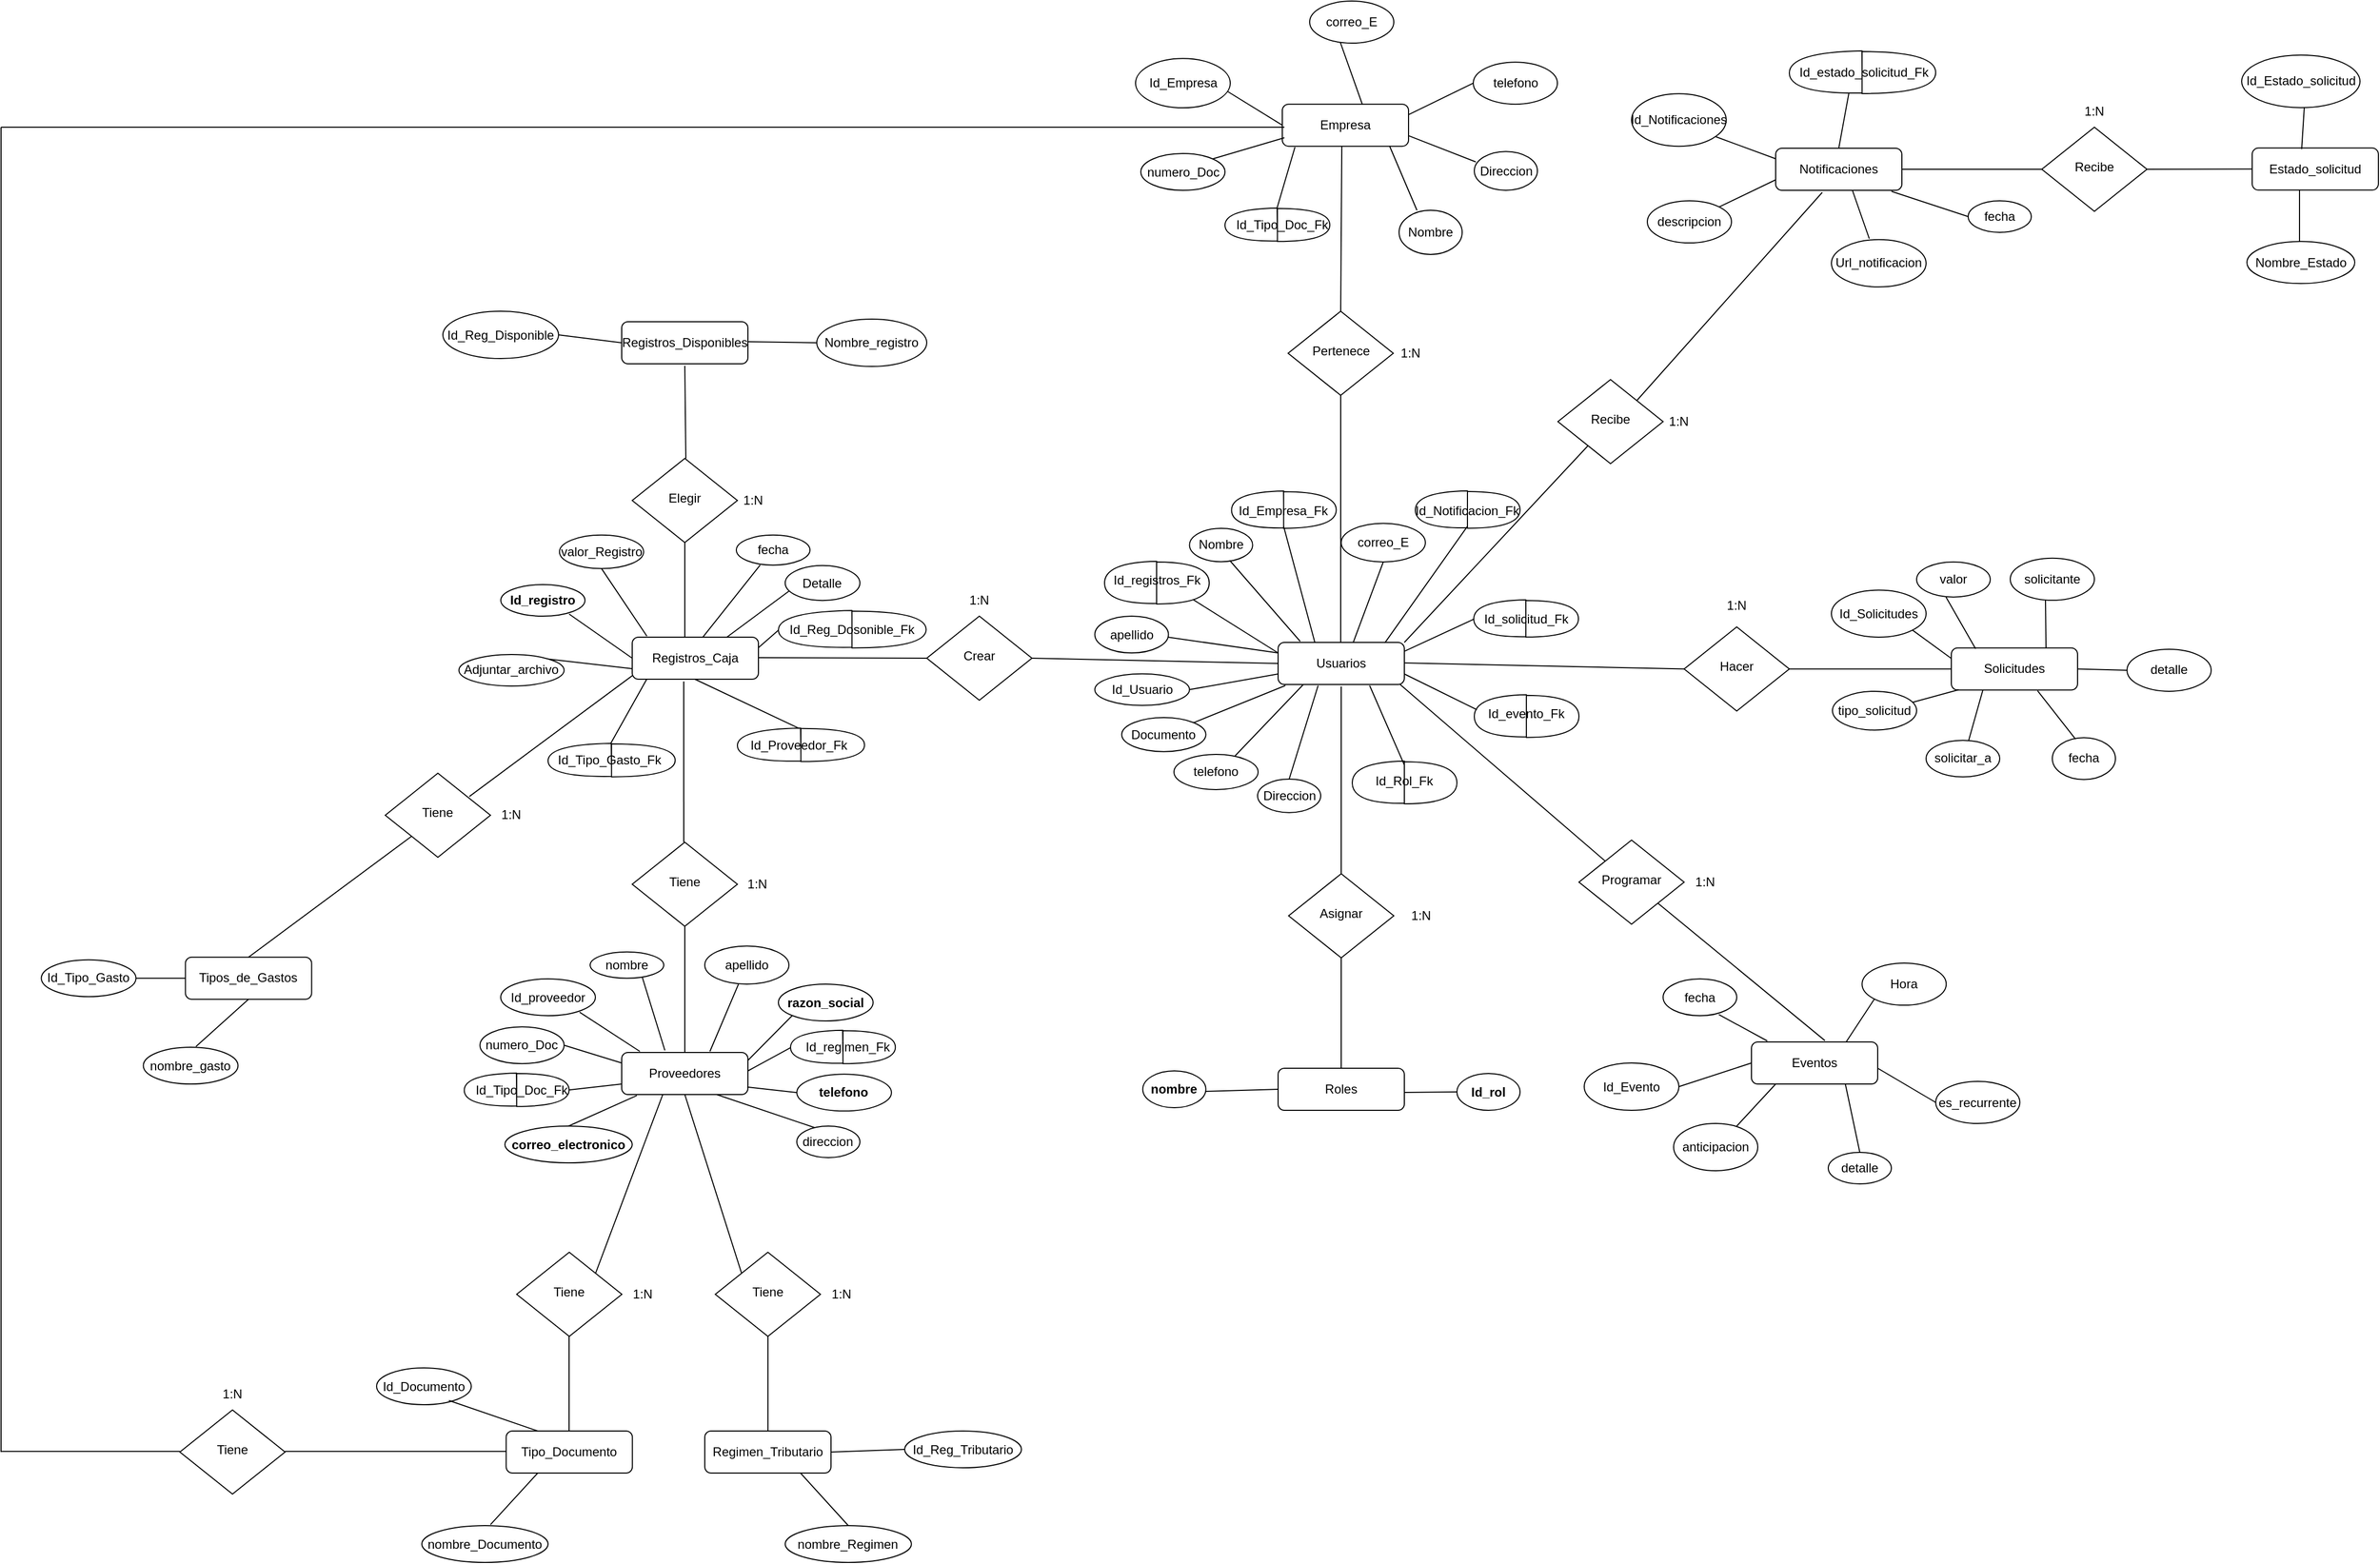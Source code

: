 <mxfile version="21.6.8" type="device">
  <diagram id="C5RBs43oDa-KdzZeNtuy" name="Page-1">
    <mxGraphModel dx="2910" dy="1654" grid="1" gridSize="10" guides="1" tooltips="1" connect="1" arrows="1" fold="1" page="1" pageScale="1" pageWidth="827" pageHeight="1169" math="0" shadow="0">
      <root>
        <mxCell id="WIyWlLk6GJQsqaUBKTNV-0" />
        <mxCell id="WIyWlLk6GJQsqaUBKTNV-1" parent="WIyWlLk6GJQsqaUBKTNV-0" />
        <mxCell id="WIyWlLk6GJQsqaUBKTNV-6" value="Crear" style="rhombus;whiteSpace=wrap;html=1;shadow=0;fontFamily=Helvetica;fontSize=12;align=center;strokeWidth=1;spacing=6;spacingTop=-4;" parent="WIyWlLk6GJQsqaUBKTNV-1" vertex="1">
          <mxGeometry x="20" y="185" width="100" height="80" as="geometry" />
        </mxCell>
        <mxCell id="WIyWlLk6GJQsqaUBKTNV-11" value="Usuarios" style="rounded=1;whiteSpace=wrap;html=1;fontSize=12;glass=0;strokeWidth=1;shadow=0;" parent="WIyWlLk6GJQsqaUBKTNV-1" vertex="1">
          <mxGeometry x="354" y="210" width="120" height="40" as="geometry" />
        </mxCell>
        <mxCell id="hKvbF2lr2sX63TXNmMgr-0" value="Registros_Caja" style="rounded=1;whiteSpace=wrap;html=1;fontSize=12;glass=0;strokeWidth=1;shadow=0;" parent="WIyWlLk6GJQsqaUBKTNV-1" vertex="1">
          <mxGeometry x="-260" y="205" width="120" height="40" as="geometry" />
        </mxCell>
        <mxCell id="hKvbF2lr2sX63TXNmMgr-1" value="" style="endArrow=none;html=1;rounded=0;exitX=1;exitY=0.5;exitDx=0;exitDy=0;" parent="WIyWlLk6GJQsqaUBKTNV-1" source="WIyWlLk6GJQsqaUBKTNV-6" edge="1">
          <mxGeometry width="50" height="50" relative="1" as="geometry">
            <mxPoint x="304" y="280" as="sourcePoint" />
            <mxPoint x="354" y="230" as="targetPoint" />
          </mxGeometry>
        </mxCell>
        <mxCell id="hKvbF2lr2sX63TXNmMgr-2" value="" style="endArrow=none;html=1;rounded=0;exitX=1;exitY=0.5;exitDx=0;exitDy=0;entryX=0;entryY=0.5;entryDx=0;entryDy=0;" parent="WIyWlLk6GJQsqaUBKTNV-1" target="WIyWlLk6GJQsqaUBKTNV-6" edge="1">
          <mxGeometry width="50" height="50" relative="1" as="geometry">
            <mxPoint x="-140" y="224.5" as="sourcePoint" />
            <mxPoint x="-50" y="225" as="targetPoint" />
          </mxGeometry>
        </mxCell>
        <mxCell id="hKvbF2lr2sX63TXNmMgr-4" value="" style="endArrow=none;html=1;rounded=0;entryX=0.408;entryY=1.053;entryDx=0;entryDy=0;entryPerimeter=0;" parent="WIyWlLk6GJQsqaUBKTNV-1" target="hKvbF2lr2sX63TXNmMgr-0" edge="1">
          <mxGeometry width="50" height="50" relative="1" as="geometry">
            <mxPoint x="-211" y="400" as="sourcePoint" />
            <mxPoint x="-160" y="285" as="targetPoint" />
          </mxGeometry>
        </mxCell>
        <mxCell id="hKvbF2lr2sX63TXNmMgr-7" value="" style="endArrow=none;html=1;rounded=0;entryX=0.5;entryY=1;entryDx=0;entryDy=0;" parent="WIyWlLk6GJQsqaUBKTNV-1" target="hKvbF2lr2sX63TXNmMgr-8" edge="1">
          <mxGeometry width="50" height="50" relative="1" as="geometry">
            <mxPoint x="-210" y="205" as="sourcePoint" />
            <mxPoint x="-211" y="117" as="targetPoint" />
          </mxGeometry>
        </mxCell>
        <mxCell id="hKvbF2lr2sX63TXNmMgr-8" value="Elegir" style="rhombus;whiteSpace=wrap;html=1;shadow=0;fontFamily=Helvetica;fontSize=12;align=center;strokeWidth=1;spacing=6;spacingTop=-4;" parent="WIyWlLk6GJQsqaUBKTNV-1" vertex="1">
          <mxGeometry x="-260" y="35" width="100" height="80" as="geometry" />
        </mxCell>
        <mxCell id="hKvbF2lr2sX63TXNmMgr-9" value="Registros_Disponibles" style="rounded=1;whiteSpace=wrap;html=1;fontSize=12;glass=0;strokeWidth=1;shadow=0;" parent="WIyWlLk6GJQsqaUBKTNV-1" vertex="1">
          <mxGeometry x="-270" y="-95" width="120" height="40" as="geometry" />
        </mxCell>
        <mxCell id="hKvbF2lr2sX63TXNmMgr-10" value="" style="endArrow=none;html=1;rounded=0;entryX=0.408;entryY=1.053;entryDx=0;entryDy=0;entryPerimeter=0;" parent="WIyWlLk6GJQsqaUBKTNV-1" edge="1">
          <mxGeometry width="50" height="50" relative="1" as="geometry">
            <mxPoint x="-209" y="35" as="sourcePoint" />
            <mxPoint x="-210" y="-53" as="targetPoint" />
          </mxGeometry>
        </mxCell>
        <mxCell id="hKvbF2lr2sX63TXNmMgr-11" value="Asignar" style="rhombus;whiteSpace=wrap;html=1;shadow=0;fontFamily=Helvetica;fontSize=12;align=center;strokeWidth=1;spacing=6;spacingTop=-4;" parent="WIyWlLk6GJQsqaUBKTNV-1" vertex="1">
          <mxGeometry x="364" y="430" width="100" height="80" as="geometry" />
        </mxCell>
        <mxCell id="hKvbF2lr2sX63TXNmMgr-12" value="" style="endArrow=none;html=1;rounded=0;entryX=0.408;entryY=1.053;entryDx=0;entryDy=0;entryPerimeter=0;exitX=0.5;exitY=0;exitDx=0;exitDy=0;" parent="WIyWlLk6GJQsqaUBKTNV-1" source="hKvbF2lr2sX63TXNmMgr-11" edge="1">
          <mxGeometry width="50" height="50" relative="1" as="geometry">
            <mxPoint x="415" y="340" as="sourcePoint" />
            <mxPoint x="414" y="252" as="targetPoint" />
          </mxGeometry>
        </mxCell>
        <mxCell id="hKvbF2lr2sX63TXNmMgr-13" value="" style="endArrow=none;html=1;rounded=0;entryX=0.5;entryY=1;entryDx=0;entryDy=0;" parent="WIyWlLk6GJQsqaUBKTNV-1" target="hKvbF2lr2sX63TXNmMgr-11" edge="1">
          <mxGeometry width="50" height="50" relative="1" as="geometry">
            <mxPoint x="414" y="615" as="sourcePoint" />
            <mxPoint x="413" y="527" as="targetPoint" />
          </mxGeometry>
        </mxCell>
        <mxCell id="hKvbF2lr2sX63TXNmMgr-14" value="Roles" style="rounded=1;whiteSpace=wrap;html=1;fontSize=12;glass=0;strokeWidth=1;shadow=0;" parent="WIyWlLk6GJQsqaUBKTNV-1" vertex="1">
          <mxGeometry x="354" y="615" width="120" height="40" as="geometry" />
        </mxCell>
        <mxCell id="hKvbF2lr2sX63TXNmMgr-15" value="Hacer" style="rhombus;whiteSpace=wrap;html=1;shadow=0;fontFamily=Helvetica;fontSize=12;align=center;strokeWidth=1;spacing=6;spacingTop=-4;" parent="WIyWlLk6GJQsqaUBKTNV-1" vertex="1">
          <mxGeometry x="740" y="195.27" width="100" height="80" as="geometry" />
        </mxCell>
        <mxCell id="hKvbF2lr2sX63TXNmMgr-16" value="" style="endArrow=none;html=1;rounded=0;exitX=1;exitY=0.5;exitDx=0;exitDy=0;entryX=0;entryY=0.5;entryDx=0;entryDy=0;" parent="WIyWlLk6GJQsqaUBKTNV-1" target="hKvbF2lr2sX63TXNmMgr-15" edge="1">
          <mxGeometry width="50" height="50" relative="1" as="geometry">
            <mxPoint x="474" y="229.5" as="sourcePoint" />
            <mxPoint x="568" y="229.5" as="targetPoint" />
          </mxGeometry>
        </mxCell>
        <mxCell id="hKvbF2lr2sX63TXNmMgr-17" value="Solicitudes" style="rounded=1;whiteSpace=wrap;html=1;fontSize=12;glass=0;strokeWidth=1;shadow=0;" parent="WIyWlLk6GJQsqaUBKTNV-1" vertex="1">
          <mxGeometry x="994" y="215.27" width="120" height="40" as="geometry" />
        </mxCell>
        <mxCell id="hKvbF2lr2sX63TXNmMgr-18" value="" style="endArrow=none;html=1;rounded=0;exitX=1;exitY=0.5;exitDx=0;exitDy=0;" parent="WIyWlLk6GJQsqaUBKTNV-1" source="hKvbF2lr2sX63TXNmMgr-15" edge="1">
          <mxGeometry width="50" height="50" relative="1" as="geometry">
            <mxPoint x="900" y="235.27" as="sourcePoint" />
            <mxPoint x="994" y="235.27" as="targetPoint" />
          </mxGeometry>
        </mxCell>
        <mxCell id="hKvbF2lr2sX63TXNmMgr-19" value="" style="endArrow=none;html=1;rounded=0;entryX=0.5;entryY=1;entryDx=0;entryDy=0;" parent="WIyWlLk6GJQsqaUBKTNV-1" target="hKvbF2lr2sX63TXNmMgr-20" edge="1">
          <mxGeometry width="50" height="50" relative="1" as="geometry">
            <mxPoint x="413.5" y="210" as="sourcePoint" />
            <mxPoint x="412.5" y="122" as="targetPoint" />
          </mxGeometry>
        </mxCell>
        <mxCell id="hKvbF2lr2sX63TXNmMgr-20" value="Pertenece" style="rhombus;whiteSpace=wrap;html=1;shadow=0;fontFamily=Helvetica;fontSize=12;align=center;strokeWidth=1;spacing=6;spacingTop=-4;" parent="WIyWlLk6GJQsqaUBKTNV-1" vertex="1">
          <mxGeometry x="363.51" y="-105" width="100" height="80" as="geometry" />
        </mxCell>
        <mxCell id="hKvbF2lr2sX63TXNmMgr-21" value="Empresa" style="rounded=1;whiteSpace=wrap;html=1;fontSize=12;glass=0;strokeWidth=1;shadow=0;" parent="WIyWlLk6GJQsqaUBKTNV-1" vertex="1">
          <mxGeometry x="358.01" y="-301.92" width="120" height="40" as="geometry" />
        </mxCell>
        <mxCell id="hKvbF2lr2sX63TXNmMgr-22" value="" style="endArrow=none;html=1;rounded=0;entryX=0.513;entryY=1;entryDx=0;entryDy=0;entryPerimeter=0;exitX=0.5;exitY=0;exitDx=0;exitDy=0;" parent="WIyWlLk6GJQsqaUBKTNV-1" source="hKvbF2lr2sX63TXNmMgr-20" edge="1">
          <mxGeometry width="50" height="50" relative="1" as="geometry">
            <mxPoint x="414.51" y="-120" as="sourcePoint" />
            <mxPoint x="414.57" y="-261.92" as="targetPoint" />
          </mxGeometry>
        </mxCell>
        <mxCell id="hKvbF2lr2sX63TXNmMgr-23" value="Programar" style="rhombus;whiteSpace=wrap;html=1;shadow=0;fontFamily=Helvetica;fontSize=12;align=center;strokeWidth=1;spacing=6;spacingTop=-4;" parent="WIyWlLk6GJQsqaUBKTNV-1" vertex="1">
          <mxGeometry x="640" y="398" width="100" height="80" as="geometry" />
        </mxCell>
        <mxCell id="hKvbF2lr2sX63TXNmMgr-24" value="" style="endArrow=none;html=1;rounded=0;exitX=0;exitY=0;exitDx=0;exitDy=0;" parent="WIyWlLk6GJQsqaUBKTNV-1" source="hKvbF2lr2sX63TXNmMgr-23" edge="1">
          <mxGeometry width="50" height="50" relative="1" as="geometry">
            <mxPoint x="691" y="398" as="sourcePoint" />
            <mxPoint x="470" y="250" as="targetPoint" />
          </mxGeometry>
        </mxCell>
        <mxCell id="hKvbF2lr2sX63TXNmMgr-25" value="" style="endArrow=none;html=1;rounded=0;entryX=1;entryY=1;entryDx=0;entryDy=0;exitX=0.582;exitY=-0.033;exitDx=0;exitDy=0;exitPerimeter=0;" parent="WIyWlLk6GJQsqaUBKTNV-1" source="hKvbF2lr2sX63TXNmMgr-26" target="hKvbF2lr2sX63TXNmMgr-23" edge="1">
          <mxGeometry width="50" height="50" relative="1" as="geometry">
            <mxPoint x="916" y="610" as="sourcePoint" />
            <mxPoint x="720" y="450" as="targetPoint" />
          </mxGeometry>
        </mxCell>
        <mxCell id="hKvbF2lr2sX63TXNmMgr-26" value="Eventos" style="rounded=1;whiteSpace=wrap;html=1;fontSize=12;glass=0;strokeWidth=1;shadow=0;" parent="WIyWlLk6GJQsqaUBKTNV-1" vertex="1">
          <mxGeometry x="804" y="590" width="120" height="40" as="geometry" />
        </mxCell>
        <mxCell id="hKvbF2lr2sX63TXNmMgr-28" value="Recibe" style="rhombus;whiteSpace=wrap;html=1;shadow=0;fontFamily=Helvetica;fontSize=12;align=center;strokeWidth=1;spacing=6;spacingTop=-4;" parent="WIyWlLk6GJQsqaUBKTNV-1" vertex="1">
          <mxGeometry x="620" y="-40" width="100" height="80" as="geometry" />
        </mxCell>
        <mxCell id="hKvbF2lr2sX63TXNmMgr-29" value="Notificaciones" style="rounded=1;whiteSpace=wrap;html=1;fontSize=12;glass=0;strokeWidth=1;shadow=0;" parent="WIyWlLk6GJQsqaUBKTNV-1" vertex="1">
          <mxGeometry x="827" y="-260" width="120" height="40" as="geometry" />
        </mxCell>
        <mxCell id="hKvbF2lr2sX63TXNmMgr-31" value="" style="endArrow=none;html=1;rounded=0;exitX=1;exitY=0;exitDx=0;exitDy=0;" parent="WIyWlLk6GJQsqaUBKTNV-1" source="WIyWlLk6GJQsqaUBKTNV-11" target="hKvbF2lr2sX63TXNmMgr-28" edge="1">
          <mxGeometry width="50" height="50" relative="1" as="geometry">
            <mxPoint x="473.5" y="210" as="sourcePoint" />
            <mxPoint x="523.5" y="160" as="targetPoint" />
          </mxGeometry>
        </mxCell>
        <mxCell id="hKvbF2lr2sX63TXNmMgr-32" value="" style="endArrow=none;html=1;rounded=0;entryX=0.369;entryY=1.05;entryDx=0;entryDy=0;entryPerimeter=0;exitX=1;exitY=0;exitDx=0;exitDy=0;" parent="WIyWlLk6GJQsqaUBKTNV-1" source="hKvbF2lr2sX63TXNmMgr-28" target="hKvbF2lr2sX63TXNmMgr-29" edge="1">
          <mxGeometry width="50" height="50" relative="1" as="geometry">
            <mxPoint x="690" y="-20" as="sourcePoint" />
            <mxPoint x="861.5" y="-210" as="targetPoint" />
          </mxGeometry>
        </mxCell>
        <mxCell id="9fsyOJVoywPFo-mloxT2-6" value="Adjuntar_archivo" style="ellipse;whiteSpace=wrap;html=1;" parent="WIyWlLk6GJQsqaUBKTNV-1" vertex="1">
          <mxGeometry x="-424.74" y="221.45" width="100" height="30" as="geometry" />
        </mxCell>
        <mxCell id="9fsyOJVoywPFo-mloxT2-11" value="Id_Reg_Disponible" style="ellipse;whiteSpace=wrap;html=1;" parent="WIyWlLk6GJQsqaUBKTNV-1" vertex="1">
          <mxGeometry x="-440" y="-105" width="110" height="45" as="geometry" />
        </mxCell>
        <mxCell id="9fsyOJVoywPFo-mloxT2-12" value="valor_Registro" style="ellipse;whiteSpace=wrap;html=1;" parent="WIyWlLk6GJQsqaUBKTNV-1" vertex="1">
          <mxGeometry x="-329.15" y="107.9" width="80" height="31.91" as="geometry" />
        </mxCell>
        <mxCell id="9fsyOJVoywPFo-mloxT2-13" value="Nombre_registro" style="ellipse;whiteSpace=wrap;html=1;" parent="WIyWlLk6GJQsqaUBKTNV-1" vertex="1">
          <mxGeometry x="-84.57" y="-97.5" width="104.57" height="45" as="geometry" />
        </mxCell>
        <mxCell id="9fsyOJVoywPFo-mloxT2-22" value="Id_Empresa" style="ellipse;whiteSpace=wrap;html=1;" parent="WIyWlLk6GJQsqaUBKTNV-1" vertex="1">
          <mxGeometry x="218.51" y="-345.38" width="90" height="46.92" as="geometry" />
        </mxCell>
        <mxCell id="9fsyOJVoywPFo-mloxT2-24" value="Nombre" style="ellipse;whiteSpace=wrap;html=1;" parent="WIyWlLk6GJQsqaUBKTNV-1" vertex="1">
          <mxGeometry x="469" y="-200.96" width="60" height="41.92" as="geometry" />
        </mxCell>
        <mxCell id="9fsyOJVoywPFo-mloxT2-25" value="Direccion" style="ellipse;whiteSpace=wrap;html=1;" parent="WIyWlLk6GJQsqaUBKTNV-1" vertex="1">
          <mxGeometry x="540.51" y="-256.92" width="60" height="36.92" as="geometry" />
        </mxCell>
        <mxCell id="9fsyOJVoywPFo-mloxT2-26" value="telefono" style="ellipse;whiteSpace=wrap;html=1;" parent="WIyWlLk6GJQsqaUBKTNV-1" vertex="1">
          <mxGeometry x="539.53" y="-341.92" width="80" height="40" as="geometry" />
        </mxCell>
        <mxCell id="9fsyOJVoywPFo-mloxT2-28" value="correo_E" style="ellipse;whiteSpace=wrap;html=1;" parent="WIyWlLk6GJQsqaUBKTNV-1" vertex="1">
          <mxGeometry x="384" y="-400" width="80" height="40" as="geometry" />
        </mxCell>
        <mxCell id="9fsyOJVoywPFo-mloxT2-29" value="Id_Usuario" style="ellipse;whiteSpace=wrap;html=1;" parent="WIyWlLk6GJQsqaUBKTNV-1" vertex="1">
          <mxGeometry x="179.77" y="239.91" width="90" height="30" as="geometry" />
        </mxCell>
        <mxCell id="9fsyOJVoywPFo-mloxT2-30" value="Documento" style="ellipse;whiteSpace=wrap;html=1;" parent="WIyWlLk6GJQsqaUBKTNV-1" vertex="1">
          <mxGeometry x="205.34" y="281.52" width="80" height="32.32" as="geometry" />
        </mxCell>
        <mxCell id="9fsyOJVoywPFo-mloxT2-31" value="Nombre" style="ellipse;whiteSpace=wrap;html=1;" parent="WIyWlLk6GJQsqaUBKTNV-1" vertex="1">
          <mxGeometry x="269.77" y="101.54" width="60" height="31.73" as="geometry" />
        </mxCell>
        <mxCell id="9fsyOJVoywPFo-mloxT2-33" value="telefono" style="ellipse;whiteSpace=wrap;html=1;" parent="WIyWlLk6GJQsqaUBKTNV-1" vertex="1">
          <mxGeometry x="255" y="316.54" width="80" height="33.46" as="geometry" />
        </mxCell>
        <mxCell id="9fsyOJVoywPFo-mloxT2-34" value="apellido" style="ellipse;whiteSpace=wrap;html=1;" parent="WIyWlLk6GJQsqaUBKTNV-1" vertex="1">
          <mxGeometry x="179.77" y="185" width="70" height="35" as="geometry" />
        </mxCell>
        <mxCell id="9fsyOJVoywPFo-mloxT2-35" value="correo_E" style="ellipse;whiteSpace=wrap;html=1;" parent="WIyWlLk6GJQsqaUBKTNV-1" vertex="1">
          <mxGeometry x="414" y="96.72" width="80" height="36.73" as="geometry" />
        </mxCell>
        <mxCell id="9fsyOJVoywPFo-mloxT2-36" value="" style="shape=or;whiteSpace=wrap;html=1;rotation=-181;" parent="WIyWlLk6GJQsqaUBKTNV-1" vertex="1">
          <mxGeometry x="424.51" y="323.36" width="49.83" height="40.09" as="geometry" />
        </mxCell>
        <mxCell id="9fsyOJVoywPFo-mloxT2-37" value="" style="shape=or;whiteSpace=wrap;html=1;" parent="WIyWlLk6GJQsqaUBKTNV-1" vertex="1">
          <mxGeometry x="474.0" y="323.54" width="50" height="40" as="geometry" />
        </mxCell>
        <mxCell id="9fsyOJVoywPFo-mloxT2-38" value="Id_Rol_Fk" style="text;html=1;strokeColor=none;fillColor=none;align=center;verticalAlign=middle;whiteSpace=wrap;rounded=0;" parent="WIyWlLk6GJQsqaUBKTNV-1" vertex="1">
          <mxGeometry x="444.0" y="326.54" width="60" height="30" as="geometry" />
        </mxCell>
        <mxCell id="9fsyOJVoywPFo-mloxT2-39" value="" style="shape=or;whiteSpace=wrap;html=1;rotation=-181;" parent="WIyWlLk6GJQsqaUBKTNV-1" vertex="1">
          <mxGeometry x="540.51" y="260.18" width="49.83" height="40.09" as="geometry" />
        </mxCell>
        <mxCell id="9fsyOJVoywPFo-mloxT2-40" value="" style="shape=or;whiteSpace=wrap;html=1;" parent="WIyWlLk6GJQsqaUBKTNV-1" vertex="1">
          <mxGeometry x="590" y="260.36" width="50" height="40" as="geometry" />
        </mxCell>
        <mxCell id="9fsyOJVoywPFo-mloxT2-41" value="Id_evento_Fk" style="text;html=1;strokeColor=none;fillColor=none;align=center;verticalAlign=middle;whiteSpace=wrap;rounded=0;" parent="WIyWlLk6GJQsqaUBKTNV-1" vertex="1">
          <mxGeometry x="560" y="263.36" width="60" height="30" as="geometry" />
        </mxCell>
        <mxCell id="9fsyOJVoywPFo-mloxT2-42" value="" style="shape=or;whiteSpace=wrap;html=1;rotation=-181;" parent="WIyWlLk6GJQsqaUBKTNV-1" vertex="1">
          <mxGeometry x="540" y="169.91" width="49.83" height="35.09" as="geometry" />
        </mxCell>
        <mxCell id="9fsyOJVoywPFo-mloxT2-43" value="" style="shape=or;whiteSpace=wrap;html=1;" parent="WIyWlLk6GJQsqaUBKTNV-1" vertex="1">
          <mxGeometry x="589.53" y="170.09" width="50" height="34.82" as="geometry" />
        </mxCell>
        <mxCell id="9fsyOJVoywPFo-mloxT2-44" value="Id_solicitud_Fk" style="text;html=1;strokeColor=none;fillColor=none;align=center;verticalAlign=middle;whiteSpace=wrap;rounded=0;" parent="WIyWlLk6GJQsqaUBKTNV-1" vertex="1">
          <mxGeometry x="559.53" y="173.09" width="60" height="30" as="geometry" />
        </mxCell>
        <mxCell id="9fsyOJVoywPFo-mloxT2-48" value="" style="shape=or;whiteSpace=wrap;html=1;rotation=-181;" parent="WIyWlLk6GJQsqaUBKTNV-1" vertex="1">
          <mxGeometry x="189.02" y="133.27" width="49.83" height="40.09" as="geometry" />
        </mxCell>
        <mxCell id="9fsyOJVoywPFo-mloxT2-49" value="" style="shape=or;whiteSpace=wrap;html=1;" parent="WIyWlLk6GJQsqaUBKTNV-1" vertex="1">
          <mxGeometry x="238.51" y="133.45" width="50" height="40" as="geometry" />
        </mxCell>
        <mxCell id="9fsyOJVoywPFo-mloxT2-50" value="Id_registros_Fk" style="text;html=1;strokeColor=none;fillColor=none;align=center;verticalAlign=middle;whiteSpace=wrap;rounded=0;" parent="WIyWlLk6GJQsqaUBKTNV-1" vertex="1">
          <mxGeometry x="208.51" y="136.45" width="60" height="30" as="geometry" />
        </mxCell>
        <mxCell id="9fsyOJVoywPFo-mloxT2-51" value="Id_Solicitudes" style="ellipse;whiteSpace=wrap;html=1;" parent="WIyWlLk6GJQsqaUBKTNV-1" vertex="1">
          <mxGeometry x="880" y="160.27" width="90" height="44.73" as="geometry" />
        </mxCell>
        <mxCell id="9fsyOJVoywPFo-mloxT2-52" value="tipo_solicitud" style="ellipse;whiteSpace=wrap;html=1;" parent="WIyWlLk6GJQsqaUBKTNV-1" vertex="1">
          <mxGeometry x="881" y="256.45" width="80" height="36.91" as="geometry" />
        </mxCell>
        <mxCell id="9fsyOJVoywPFo-mloxT2-53" value="solicitar_a" style="ellipse;whiteSpace=wrap;html=1;" parent="WIyWlLk6GJQsqaUBKTNV-1" vertex="1">
          <mxGeometry x="970" y="303.09" width="70" height="34.82" as="geometry" />
        </mxCell>
        <mxCell id="9fsyOJVoywPFo-mloxT2-54" value="fecha" style="ellipse;whiteSpace=wrap;html=1;" parent="WIyWlLk6GJQsqaUBKTNV-1" vertex="1">
          <mxGeometry x="1090" y="300.59" width="60" height="39.82" as="geometry" />
        </mxCell>
        <mxCell id="9fsyOJVoywPFo-mloxT2-55" value="detalle" style="ellipse;whiteSpace=wrap;html=1;" parent="WIyWlLk6GJQsqaUBKTNV-1" vertex="1">
          <mxGeometry x="1161" y="216.45" width="80" height="40" as="geometry" />
        </mxCell>
        <mxCell id="9fsyOJVoywPFo-mloxT2-56" value="valor" style="ellipse;whiteSpace=wrap;html=1;" parent="WIyWlLk6GJQsqaUBKTNV-1" vertex="1">
          <mxGeometry x="961" y="133.45" width="70" height="33.37" as="geometry" />
        </mxCell>
        <mxCell id="9fsyOJVoywPFo-mloxT2-57" value="solicitante" style="ellipse;whiteSpace=wrap;html=1;" parent="WIyWlLk6GJQsqaUBKTNV-1" vertex="1">
          <mxGeometry x="1050" y="129.91" width="80" height="40" as="geometry" />
        </mxCell>
        <mxCell id="9fsyOJVoywPFo-mloxT2-58" value="Id_Notificaciones" style="ellipse;whiteSpace=wrap;html=1;" parent="WIyWlLk6GJQsqaUBKTNV-1" vertex="1">
          <mxGeometry x="690" y="-311.92" width="90" height="50" as="geometry" />
        </mxCell>
        <mxCell id="9fsyOJVoywPFo-mloxT2-59" value="descripcion" style="ellipse;whiteSpace=wrap;html=1;" parent="WIyWlLk6GJQsqaUBKTNV-1" vertex="1">
          <mxGeometry x="705" y="-210" width="80" height="40" as="geometry" />
        </mxCell>
        <mxCell id="9fsyOJVoywPFo-mloxT2-60" value="Url_notificacion" style="ellipse;whiteSpace=wrap;html=1;" parent="WIyWlLk6GJQsqaUBKTNV-1" vertex="1">
          <mxGeometry x="880" y="-173.08" width="90" height="45" as="geometry" />
        </mxCell>
        <mxCell id="9fsyOJVoywPFo-mloxT2-61" value="fecha" style="ellipse;whiteSpace=wrap;html=1;" parent="WIyWlLk6GJQsqaUBKTNV-1" vertex="1">
          <mxGeometry x="1010" y="-210" width="60" height="30" as="geometry" />
        </mxCell>
        <mxCell id="9fsyOJVoywPFo-mloxT2-65" value="" style="shape=or;whiteSpace=wrap;html=1;rotation=-181;" parent="WIyWlLk6GJQsqaUBKTNV-1" vertex="1">
          <mxGeometry x="840" y="-352.01" width="69.49" height="40.09" as="geometry" />
        </mxCell>
        <mxCell id="9fsyOJVoywPFo-mloxT2-66" value="" style="shape=or;whiteSpace=wrap;html=1;" parent="WIyWlLk6GJQsqaUBKTNV-1" vertex="1">
          <mxGeometry x="909.15" y="-352" width="70" height="40" as="geometry" />
        </mxCell>
        <mxCell id="9fsyOJVoywPFo-mloxT2-67" value="Id_estado_solicitud_Fk" style="text;html=1;strokeColor=none;fillColor=none;align=center;verticalAlign=middle;whiteSpace=wrap;rounded=0;" parent="WIyWlLk6GJQsqaUBKTNV-1" vertex="1">
          <mxGeometry x="863.15" y="-347" width="96" height="30" as="geometry" />
        </mxCell>
        <mxCell id="9fsyOJVoywPFo-mloxT2-69" value="Id_Evento" style="ellipse;whiteSpace=wrap;html=1;" parent="WIyWlLk6GJQsqaUBKTNV-1" vertex="1">
          <mxGeometry x="645" y="610" width="90" height="45" as="geometry" />
        </mxCell>
        <mxCell id="9fsyOJVoywPFo-mloxT2-70" value="anticipacion" style="ellipse;whiteSpace=wrap;html=1;" parent="WIyWlLk6GJQsqaUBKTNV-1" vertex="1">
          <mxGeometry x="730" y="667.5" width="80" height="45" as="geometry" />
        </mxCell>
        <mxCell id="9fsyOJVoywPFo-mloxT2-71" value="detalle" style="ellipse;whiteSpace=wrap;html=1;" parent="WIyWlLk6GJQsqaUBKTNV-1" vertex="1">
          <mxGeometry x="877" y="695" width="60" height="30" as="geometry" />
        </mxCell>
        <mxCell id="9fsyOJVoywPFo-mloxT2-72" value="fecha" style="ellipse;whiteSpace=wrap;html=1;" parent="WIyWlLk6GJQsqaUBKTNV-1" vertex="1">
          <mxGeometry x="720" y="530" width="70" height="35" as="geometry" />
        </mxCell>
        <mxCell id="9fsyOJVoywPFo-mloxT2-73" value="Hora" style="ellipse;whiteSpace=wrap;html=1;" parent="WIyWlLk6GJQsqaUBKTNV-1" vertex="1">
          <mxGeometry x="909.15" y="515" width="80" height="40" as="geometry" />
        </mxCell>
        <mxCell id="9fsyOJVoywPFo-mloxT2-74" value="es_recurrente" style="ellipse;whiteSpace=wrap;html=1;" parent="WIyWlLk6GJQsqaUBKTNV-1" vertex="1">
          <mxGeometry x="979.15" y="627.5" width="80" height="40" as="geometry" />
        </mxCell>
        <mxCell id="9fsyOJVoywPFo-mloxT2-75" value="Id_rol" style="ellipse;whiteSpace=wrap;html=1;fontStyle=1" parent="WIyWlLk6GJQsqaUBKTNV-1" vertex="1">
          <mxGeometry x="524" y="620" width="60" height="35" as="geometry" />
        </mxCell>
        <mxCell id="9fsyOJVoywPFo-mloxT2-76" value="nombre" style="ellipse;whiteSpace=wrap;html=1;fontStyle=1" parent="WIyWlLk6GJQsqaUBKTNV-1" vertex="1">
          <mxGeometry x="225.34" y="617.5" width="60" height="35" as="geometry" />
        </mxCell>
        <mxCell id="9fsyOJVoywPFo-mloxT2-83" value="Id_registro" style="ellipse;whiteSpace=wrap;html=1;fontStyle=1" parent="WIyWlLk6GJQsqaUBKTNV-1" vertex="1">
          <mxGeometry x="-384.91" y="155" width="80" height="30" as="geometry" />
        </mxCell>
        <mxCell id="pNk2tmR_bfupAsyvcBOg-7" value="Direccion" style="ellipse;whiteSpace=wrap;html=1;" parent="WIyWlLk6GJQsqaUBKTNV-1" vertex="1">
          <mxGeometry x="334.51" y="340" width="60" height="31.82" as="geometry" />
        </mxCell>
        <mxCell id="pNk2tmR_bfupAsyvcBOg-11" value="" style="shape=or;whiteSpace=wrap;html=1;rotation=-181;" parent="WIyWlLk6GJQsqaUBKTNV-1" vertex="1">
          <mxGeometry x="309.75" y="66.45" width="49.83" height="35.09" as="geometry" />
        </mxCell>
        <mxCell id="pNk2tmR_bfupAsyvcBOg-12" value="" style="shape=or;whiteSpace=wrap;html=1;" parent="WIyWlLk6GJQsqaUBKTNV-1" vertex="1">
          <mxGeometry x="359.28" y="66.63" width="50" height="34.82" as="geometry" />
        </mxCell>
        <mxCell id="pNk2tmR_bfupAsyvcBOg-13" value="Id_Empresa_Fk" style="text;html=1;strokeColor=none;fillColor=none;align=center;verticalAlign=middle;whiteSpace=wrap;rounded=0;" parent="WIyWlLk6GJQsqaUBKTNV-1" vertex="1">
          <mxGeometry x="329.28" y="69.63" width="60" height="30" as="geometry" />
        </mxCell>
        <mxCell id="pNk2tmR_bfupAsyvcBOg-22" value="" style="endArrow=none;html=1;rounded=0;entryX=0.363;entryY=0.975;entryDx=0;entryDy=0;entryPerimeter=0;" parent="WIyWlLk6GJQsqaUBKTNV-1" target="9fsyOJVoywPFo-mloxT2-28" edge="1">
          <mxGeometry width="50" height="50" relative="1" as="geometry">
            <mxPoint x="434" y="-301.92" as="sourcePoint" />
            <mxPoint x="484" y="-351.92" as="targetPoint" />
          </mxGeometry>
        </mxCell>
        <mxCell id="pNk2tmR_bfupAsyvcBOg-23" value="" style="endArrow=none;html=1;rounded=0;entryX=0;entryY=0.5;entryDx=0;entryDy=0;exitX=1;exitY=0.25;exitDx=0;exitDy=0;" parent="WIyWlLk6GJQsqaUBKTNV-1" source="hKvbF2lr2sX63TXNmMgr-21" target="9fsyOJVoywPFo-mloxT2-26" edge="1">
          <mxGeometry width="50" height="50" relative="1" as="geometry">
            <mxPoint x="480" y="-300" as="sourcePoint" />
            <mxPoint x="473" y="-351" as="targetPoint" />
          </mxGeometry>
        </mxCell>
        <mxCell id="pNk2tmR_bfupAsyvcBOg-25" value="" style="endArrow=none;html=1;rounded=0;entryX=0.025;entryY=0.269;entryDx=0;entryDy=0;exitX=1;exitY=0.75;exitDx=0;exitDy=0;entryPerimeter=0;" parent="WIyWlLk6GJQsqaUBKTNV-1" source="hKvbF2lr2sX63TXNmMgr-21" target="9fsyOJVoywPFo-mloxT2-25" edge="1">
          <mxGeometry width="50" height="50" relative="1" as="geometry">
            <mxPoint x="488" y="-282" as="sourcePoint" />
            <mxPoint x="550" y="-312" as="targetPoint" />
          </mxGeometry>
        </mxCell>
        <mxCell id="pNk2tmR_bfupAsyvcBOg-26" value="" style="endArrow=none;html=1;rounded=0;entryX=0.283;entryY=-0.001;entryDx=0;entryDy=0;exitX=0.85;exitY=0.998;exitDx=0;exitDy=0;entryPerimeter=0;exitPerimeter=0;" parent="WIyWlLk6GJQsqaUBKTNV-1" source="hKvbF2lr2sX63TXNmMgr-21" target="9fsyOJVoywPFo-mloxT2-24" edge="1">
          <mxGeometry width="50" height="50" relative="1" as="geometry">
            <mxPoint x="488" y="-262" as="sourcePoint" />
            <mxPoint x="552" y="-237" as="targetPoint" />
          </mxGeometry>
        </mxCell>
        <mxCell id="pNk2tmR_bfupAsyvcBOg-27" value="" style="endArrow=none;html=1;rounded=0;entryX=0.603;entryY=0.012;entryDx=0;entryDy=0;exitX=0.1;exitY=1.023;exitDx=0;exitDy=0;entryPerimeter=0;exitPerimeter=0;" parent="WIyWlLk6GJQsqaUBKTNV-1" source="hKvbF2lr2sX63TXNmMgr-21" edge="1">
          <mxGeometry width="50" height="50" relative="1" as="geometry">
            <mxPoint x="470" y="-252" as="sourcePoint" />
            <mxPoint x="352.24" y="-200.517" as="targetPoint" />
          </mxGeometry>
        </mxCell>
        <mxCell id="pNk2tmR_bfupAsyvcBOg-28" value="" style="endArrow=none;html=1;rounded=0;entryX=0.972;entryY=0.669;entryDx=0;entryDy=0;exitX=0;exitY=0.5;exitDx=0;exitDy=0;entryPerimeter=0;" parent="WIyWlLk6GJQsqaUBKTNV-1" source="hKvbF2lr2sX63TXNmMgr-21" target="9fsyOJVoywPFo-mloxT2-22" edge="1">
          <mxGeometry width="50" height="50" relative="1" as="geometry">
            <mxPoint x="380" y="-251" as="sourcePoint" />
            <mxPoint x="328" y="-213" as="targetPoint" />
          </mxGeometry>
        </mxCell>
        <mxCell id="pNk2tmR_bfupAsyvcBOg-30" value="" style="endArrow=none;html=1;rounded=0;exitX=0.85;exitY=0.998;exitDx=0;exitDy=0;exitPerimeter=0;entryX=0;entryY=0.25;entryDx=0;entryDy=0;" parent="WIyWlLk6GJQsqaUBKTNV-1" target="hKvbF2lr2sX63TXNmMgr-29" edge="1">
          <mxGeometry width="50" height="50" relative="1" as="geometry">
            <mxPoint x="770" y="-271" as="sourcePoint" />
            <mxPoint x="830" y="-250" as="targetPoint" />
          </mxGeometry>
        </mxCell>
        <mxCell id="pNk2tmR_bfupAsyvcBOg-31" value="" style="endArrow=none;html=1;rounded=0;exitX=1;exitY=0;exitDx=0;exitDy=0;entryX=0;entryY=0.75;entryDx=0;entryDy=0;" parent="WIyWlLk6GJQsqaUBKTNV-1" source="9fsyOJVoywPFo-mloxT2-59" target="hKvbF2lr2sX63TXNmMgr-29" edge="1">
          <mxGeometry width="50" height="50" relative="1" as="geometry">
            <mxPoint x="780" y="-261" as="sourcePoint" />
            <mxPoint x="837" y="-240" as="targetPoint" />
          </mxGeometry>
        </mxCell>
        <mxCell id="pNk2tmR_bfupAsyvcBOg-32" value="" style="endArrow=none;html=1;rounded=0;exitX=0.85;exitY=0.998;exitDx=0;exitDy=0;exitPerimeter=0;entryX=0.5;entryY=0;entryDx=0;entryDy=0;" parent="WIyWlLk6GJQsqaUBKTNV-1" target="hKvbF2lr2sX63TXNmMgr-29" edge="1">
          <mxGeometry width="50" height="50" relative="1" as="geometry">
            <mxPoint x="896.5" y="-311.92" as="sourcePoint" />
            <mxPoint x="953.5" y="-290.92" as="targetPoint" />
          </mxGeometry>
        </mxCell>
        <mxCell id="pNk2tmR_bfupAsyvcBOg-33" value="" style="endArrow=none;html=1;rounded=0;exitX=0;exitY=0.5;exitDx=0;exitDy=0;entryX=0.917;entryY=1.025;entryDx=0;entryDy=0;entryPerimeter=0;" parent="WIyWlLk6GJQsqaUBKTNV-1" source="9fsyOJVoywPFo-mloxT2-61" target="hKvbF2lr2sX63TXNmMgr-29" edge="1">
          <mxGeometry width="50" height="50" relative="1" as="geometry">
            <mxPoint x="906.5" y="-301.92" as="sourcePoint" />
            <mxPoint x="950" y="-230" as="targetPoint" />
          </mxGeometry>
        </mxCell>
        <mxCell id="pNk2tmR_bfupAsyvcBOg-34" value="" style="endArrow=none;html=1;rounded=0;exitX=0.4;exitY=-0.02;exitDx=0;exitDy=0;exitPerimeter=0;entryX=0.608;entryY=1;entryDx=0;entryDy=0;entryPerimeter=0;" parent="WIyWlLk6GJQsqaUBKTNV-1" source="9fsyOJVoywPFo-mloxT2-60" target="hKvbF2lr2sX63TXNmMgr-29" edge="1">
          <mxGeometry width="50" height="50" relative="1" as="geometry">
            <mxPoint x="1020" y="-225" as="sourcePoint" />
            <mxPoint x="900" y="-230" as="targetPoint" />
          </mxGeometry>
        </mxCell>
        <mxCell id="pNk2tmR_bfupAsyvcBOg-35" value="Recibe" style="rhombus;whiteSpace=wrap;html=1;shadow=0;fontFamily=Helvetica;fontSize=12;align=center;strokeWidth=1;spacing=6;spacingTop=-4;" parent="WIyWlLk6GJQsqaUBKTNV-1" vertex="1">
          <mxGeometry x="1080" y="-280.0" width="100" height="80" as="geometry" />
        </mxCell>
        <mxCell id="pNk2tmR_bfupAsyvcBOg-36" value="" style="endArrow=none;html=1;rounded=0;entryX=1;entryY=0.5;entryDx=0;entryDy=0;" parent="WIyWlLk6GJQsqaUBKTNV-1" target="hKvbF2lr2sX63TXNmMgr-29" edge="1">
          <mxGeometry width="50" height="50" relative="1" as="geometry">
            <mxPoint x="1080" y="-240" as="sourcePoint" />
            <mxPoint x="947" y="-209" as="targetPoint" />
          </mxGeometry>
        </mxCell>
        <mxCell id="pNk2tmR_bfupAsyvcBOg-37" value="" style="endArrow=none;html=1;rounded=0;exitX=0;exitY=0.5;exitDx=0;exitDy=0;entryX=1;entryY=0.5;entryDx=0;entryDy=0;" parent="WIyWlLk6GJQsqaUBKTNV-1" source="pNk2tmR_bfupAsyvcBOg-38" target="pNk2tmR_bfupAsyvcBOg-35" edge="1">
          <mxGeometry width="50" height="50" relative="1" as="geometry">
            <mxPoint x="1553" y="-237.46" as="sourcePoint" />
            <mxPoint x="1300" y="-239.46" as="targetPoint" />
          </mxGeometry>
        </mxCell>
        <mxCell id="pNk2tmR_bfupAsyvcBOg-38" value="Estado_solicitud" style="rounded=1;whiteSpace=wrap;html=1;fontSize=12;glass=0;strokeWidth=1;shadow=0;" parent="WIyWlLk6GJQsqaUBKTNV-1" vertex="1">
          <mxGeometry x="1280" y="-260.19" width="120" height="40" as="geometry" />
        </mxCell>
        <mxCell id="pNk2tmR_bfupAsyvcBOg-39" value="Id_Estado_solicitud" style="ellipse;whiteSpace=wrap;html=1;" parent="WIyWlLk6GJQsqaUBKTNV-1" vertex="1">
          <mxGeometry x="1270" y="-348.65" width="112.5" height="50" as="geometry" />
        </mxCell>
        <mxCell id="pNk2tmR_bfupAsyvcBOg-40" value="Nombre_Estado" style="ellipse;whiteSpace=wrap;html=1;" parent="WIyWlLk6GJQsqaUBKTNV-1" vertex="1">
          <mxGeometry x="1275" y="-171.35" width="102.5" height="40" as="geometry" />
        </mxCell>
        <mxCell id="pNk2tmR_bfupAsyvcBOg-41" value="" style="endArrow=none;html=1;rounded=0;exitX=0.85;exitY=0.998;exitDx=0;exitDy=0;exitPerimeter=0;entryX=0.392;entryY=0.023;entryDx=0;entryDy=0;entryPerimeter=0;" parent="WIyWlLk6GJQsqaUBKTNV-1" target="pNk2tmR_bfupAsyvcBOg-38" edge="1">
          <mxGeometry width="50" height="50" relative="1" as="geometry">
            <mxPoint x="1329.5" y="-298.65" as="sourcePoint" />
            <mxPoint x="1330" y="-263.27" as="targetPoint" />
          </mxGeometry>
        </mxCell>
        <mxCell id="pNk2tmR_bfupAsyvcBOg-42" value="" style="endArrow=none;html=1;rounded=0;exitX=0.375;exitY=0.998;exitDx=0;exitDy=0;exitPerimeter=0;entryX=0.392;entryY=0.023;entryDx=0;entryDy=0;entryPerimeter=0;" parent="WIyWlLk6GJQsqaUBKTNV-1" source="pNk2tmR_bfupAsyvcBOg-38" edge="1">
          <mxGeometry width="50" height="50" relative="1" as="geometry">
            <mxPoint x="1327.5" y="-210.73" as="sourcePoint" />
            <mxPoint x="1325" y="-171.35" as="targetPoint" />
          </mxGeometry>
        </mxCell>
        <mxCell id="pNk2tmR_bfupAsyvcBOg-43" value="" style="endArrow=none;html=1;rounded=0;entryX=0.917;entryY=1.025;entryDx=0;entryDy=0;entryPerimeter=0;exitX=0.75;exitY=0;exitDx=0;exitDy=0;" parent="WIyWlLk6GJQsqaUBKTNV-1" source="hKvbF2lr2sX63TXNmMgr-17" edge="1">
          <mxGeometry width="50" height="50" relative="1" as="geometry">
            <mxPoint x="1080" y="210" as="sourcePoint" />
            <mxPoint x="1083.5" y="169.91" as="targetPoint" />
          </mxGeometry>
        </mxCell>
        <mxCell id="pNk2tmR_bfupAsyvcBOg-44" value="" style="endArrow=none;html=1;rounded=0;exitX=0.192;exitY=0.018;exitDx=0;exitDy=0;exitPerimeter=0;entryX=0.4;entryY=1.005;entryDx=0;entryDy=0;entryPerimeter=0;" parent="WIyWlLk6GJQsqaUBKTNV-1" source="hKvbF2lr2sX63TXNmMgr-17" target="9fsyOJVoywPFo-mloxT2-56" edge="1">
          <mxGeometry width="50" height="50" relative="1" as="geometry">
            <mxPoint x="996" y="210" as="sourcePoint" />
            <mxPoint x="1000" y="160" as="targetPoint" />
          </mxGeometry>
        </mxCell>
        <mxCell id="pNk2tmR_bfupAsyvcBOg-45" value="" style="endArrow=none;html=1;rounded=0;exitX=0;exitY=0.25;exitDx=0;exitDy=0;entryX=1;entryY=1;entryDx=0;entryDy=0;" parent="WIyWlLk6GJQsqaUBKTNV-1" source="hKvbF2lr2sX63TXNmMgr-17" target="9fsyOJVoywPFo-mloxT2-51" edge="1">
          <mxGeometry width="50" height="50" relative="1" as="geometry">
            <mxPoint x="1027" y="226" as="sourcePoint" />
            <mxPoint x="999" y="177" as="targetPoint" />
          </mxGeometry>
        </mxCell>
        <mxCell id="pNk2tmR_bfupAsyvcBOg-46" value="" style="endArrow=none;html=1;rounded=0;exitX=0.058;exitY=0.993;exitDx=0;exitDy=0;entryX=0.95;entryY=0.286;entryDx=0;entryDy=0;entryPerimeter=0;exitPerimeter=0;" parent="WIyWlLk6GJQsqaUBKTNV-1" source="hKvbF2lr2sX63TXNmMgr-17" target="9fsyOJVoywPFo-mloxT2-52" edge="1">
          <mxGeometry width="50" height="50" relative="1" as="geometry">
            <mxPoint x="1004" y="235" as="sourcePoint" />
            <mxPoint x="967" y="208" as="targetPoint" />
          </mxGeometry>
        </mxCell>
        <mxCell id="pNk2tmR_bfupAsyvcBOg-47" value="" style="endArrow=none;html=1;rounded=0;entryX=0.25;entryY=1;entryDx=0;entryDy=0;exitX=0.75;exitY=0;exitDx=0;exitDy=0;" parent="WIyWlLk6GJQsqaUBKTNV-1" target="hKvbF2lr2sX63TXNmMgr-17" edge="1">
          <mxGeometry width="50" height="50" relative="1" as="geometry">
            <mxPoint x="1010.5" y="303.09" as="sourcePoint" />
            <mxPoint x="1010" y="258" as="targetPoint" />
          </mxGeometry>
        </mxCell>
        <mxCell id="pNk2tmR_bfupAsyvcBOg-48" value="" style="endArrow=none;html=1;rounded=0;entryX=0.683;entryY=1.018;entryDx=0;entryDy=0;exitX=0.367;exitY=0.035;exitDx=0;exitDy=0;entryPerimeter=0;exitPerimeter=0;" parent="WIyWlLk6GJQsqaUBKTNV-1" source="9fsyOJVoywPFo-mloxT2-54" target="hKvbF2lr2sX63TXNmMgr-17" edge="1">
          <mxGeometry width="50" height="50" relative="1" as="geometry">
            <mxPoint x="1020.5" y="313.09" as="sourcePoint" />
            <mxPoint x="1034" y="265" as="targetPoint" />
          </mxGeometry>
        </mxCell>
        <mxCell id="pNk2tmR_bfupAsyvcBOg-49" value="" style="endArrow=none;html=1;rounded=0;entryX=1;entryY=0.5;entryDx=0;entryDy=0;exitX=0;exitY=0.5;exitDx=0;exitDy=0;" parent="WIyWlLk6GJQsqaUBKTNV-1" source="9fsyOJVoywPFo-mloxT2-55" target="hKvbF2lr2sX63TXNmMgr-17" edge="1">
          <mxGeometry width="50" height="50" relative="1" as="geometry">
            <mxPoint x="1122" y="312" as="sourcePoint" />
            <mxPoint x="1086" y="266" as="targetPoint" />
          </mxGeometry>
        </mxCell>
        <mxCell id="pNk2tmR_bfupAsyvcBOg-50" value="" style="endArrow=none;html=1;rounded=0;" parent="WIyWlLk6GJQsqaUBKTNV-1" edge="1">
          <mxGeometry width="50" height="50" relative="1" as="geometry">
            <mxPoint x="790" y="670" as="sourcePoint" />
            <mxPoint x="827" y="630" as="targetPoint" />
          </mxGeometry>
        </mxCell>
        <mxCell id="pNk2tmR_bfupAsyvcBOg-51" value="" style="endArrow=none;html=1;rounded=0;exitX=0.5;exitY=0;exitDx=0;exitDy=0;" parent="WIyWlLk6GJQsqaUBKTNV-1" source="9fsyOJVoywPFo-mloxT2-71" edge="1">
          <mxGeometry width="50" height="50" relative="1" as="geometry">
            <mxPoint x="856.24" y="670" as="sourcePoint" />
            <mxPoint x="893.24" y="630" as="targetPoint" />
          </mxGeometry>
        </mxCell>
        <mxCell id="pNk2tmR_bfupAsyvcBOg-52" value="" style="endArrow=none;html=1;rounded=0;exitX=0;exitY=0.5;exitDx=0;exitDy=0;" parent="WIyWlLk6GJQsqaUBKTNV-1" source="9fsyOJVoywPFo-mloxT2-74" edge="1">
          <mxGeometry width="50" height="50" relative="1" as="geometry">
            <mxPoint x="937.76" y="680" as="sourcePoint" />
            <mxPoint x="924" y="615" as="targetPoint" />
          </mxGeometry>
        </mxCell>
        <mxCell id="pNk2tmR_bfupAsyvcBOg-53" value="" style="endArrow=none;html=1;rounded=0;exitX=0;exitY=1;exitDx=0;exitDy=0;entryX=0.75;entryY=0;entryDx=0;entryDy=0;" parent="WIyWlLk6GJQsqaUBKTNV-1" source="9fsyOJVoywPFo-mloxT2-73" target="hKvbF2lr2sX63TXNmMgr-26" edge="1">
          <mxGeometry width="50" height="50" relative="1" as="geometry">
            <mxPoint x="948.5" y="590" as="sourcePoint" />
            <mxPoint x="893.5" y="557" as="targetPoint" />
          </mxGeometry>
        </mxCell>
        <mxCell id="pNk2tmR_bfupAsyvcBOg-54" value="" style="endArrow=none;html=1;rounded=0;entryX=0;entryY=0.5;entryDx=0;entryDy=0;exitX=1;exitY=0.5;exitDx=0;exitDy=0;" parent="WIyWlLk6GJQsqaUBKTNV-1" source="9fsyOJVoywPFo-mloxT2-69" target="hKvbF2lr2sX63TXNmMgr-26" edge="1">
          <mxGeometry width="50" height="50" relative="1" as="geometry">
            <mxPoint x="736.5" y="630" as="sourcePoint" />
            <mxPoint x="773.5" y="590" as="targetPoint" />
          </mxGeometry>
        </mxCell>
        <mxCell id="pNk2tmR_bfupAsyvcBOg-55" value="" style="endArrow=none;html=1;rounded=0;entryX=0.125;entryY=-0.025;entryDx=0;entryDy=0;exitX=0.757;exitY=0.971;exitDx=0;exitDy=0;entryPerimeter=0;exitPerimeter=0;" parent="WIyWlLk6GJQsqaUBKTNV-1" source="9fsyOJVoywPFo-mloxT2-72" target="hKvbF2lr2sX63TXNmMgr-26" edge="1">
          <mxGeometry width="50" height="50" relative="1" as="geometry">
            <mxPoint x="758" y="585" as="sourcePoint" />
            <mxPoint x="827" y="562" as="targetPoint" />
          </mxGeometry>
        </mxCell>
        <mxCell id="pNk2tmR_bfupAsyvcBOg-56" value="" style="endArrow=none;html=1;rounded=0;entryX=0.5;entryY=1;entryDx=0;entryDy=0;" parent="WIyWlLk6GJQsqaUBKTNV-1" target="pNk2tmR_bfupAsyvcBOg-13" edge="1">
          <mxGeometry width="50" height="50" relative="1" as="geometry">
            <mxPoint x="389" y="210.27" as="sourcePoint" />
            <mxPoint x="439" y="160.27" as="targetPoint" />
          </mxGeometry>
        </mxCell>
        <mxCell id="pNk2tmR_bfupAsyvcBOg-57" value="" style="endArrow=none;html=1;rounded=0;entryX=0.637;entryY=0.96;entryDx=0;entryDy=0;entryPerimeter=0;exitX=0.175;exitY=-0.025;exitDx=0;exitDy=0;exitPerimeter=0;" parent="WIyWlLk6GJQsqaUBKTNV-1" source="WIyWlLk6GJQsqaUBKTNV-11" target="9fsyOJVoywPFo-mloxT2-31" edge="1">
          <mxGeometry width="50" height="50" relative="1" as="geometry">
            <mxPoint x="399" y="220.27" as="sourcePoint" />
            <mxPoint x="369" y="110" as="targetPoint" />
          </mxGeometry>
        </mxCell>
        <mxCell id="pNk2tmR_bfupAsyvcBOg-58" value="" style="endArrow=none;html=1;rounded=0;entryX=0.7;entryY=0.9;entryDx=0;entryDy=0;entryPerimeter=0;exitX=0;exitY=0.25;exitDx=0;exitDy=0;" parent="WIyWlLk6GJQsqaUBKTNV-1" source="WIyWlLk6GJQsqaUBKTNV-11" target="9fsyOJVoywPFo-mloxT2-49" edge="1">
          <mxGeometry width="50" height="50" relative="1" as="geometry">
            <mxPoint x="385" y="219" as="sourcePoint" />
            <mxPoint x="318" y="142" as="targetPoint" />
          </mxGeometry>
        </mxCell>
        <mxCell id="pNk2tmR_bfupAsyvcBOg-59" value="" style="endArrow=none;html=1;rounded=0;entryX=0.7;entryY=0.9;entryDx=0;entryDy=0;entryPerimeter=0;exitX=0;exitY=0.25;exitDx=0;exitDy=0;" parent="WIyWlLk6GJQsqaUBKTNV-1" source="WIyWlLk6GJQsqaUBKTNV-11" edge="1">
          <mxGeometry width="50" height="50" relative="1" as="geometry">
            <mxPoint x="329.28" y="256" as="sourcePoint" />
            <mxPoint x="249.28" y="205" as="targetPoint" />
          </mxGeometry>
        </mxCell>
        <mxCell id="pNk2tmR_bfupAsyvcBOg-60" value="" style="endArrow=none;html=1;rounded=0;entryX=1;entryY=0.5;entryDx=0;entryDy=0;exitX=0;exitY=0.75;exitDx=0;exitDy=0;" parent="WIyWlLk6GJQsqaUBKTNV-1" source="WIyWlLk6GJQsqaUBKTNV-11" target="9fsyOJVoywPFo-mloxT2-29" edge="1">
          <mxGeometry width="50" height="50" relative="1" as="geometry">
            <mxPoint x="364" y="230" as="sourcePoint" />
            <mxPoint x="259.28" y="215" as="targetPoint" />
          </mxGeometry>
        </mxCell>
        <mxCell id="pNk2tmR_bfupAsyvcBOg-61" value="" style="endArrow=none;html=1;rounded=0;entryX=1;entryY=0;entryDx=0;entryDy=0;exitX=0.058;exitY=1.025;exitDx=0;exitDy=0;exitPerimeter=0;" parent="WIyWlLk6GJQsqaUBKTNV-1" source="WIyWlLk6GJQsqaUBKTNV-11" target="9fsyOJVoywPFo-mloxT2-30" edge="1">
          <mxGeometry width="50" height="50" relative="1" as="geometry">
            <mxPoint x="364" y="250" as="sourcePoint" />
            <mxPoint x="280" y="265" as="targetPoint" />
          </mxGeometry>
        </mxCell>
        <mxCell id="pNk2tmR_bfupAsyvcBOg-62" value="" style="endArrow=none;html=1;rounded=0;entryX=0.725;entryY=0.044;entryDx=0;entryDy=0;exitX=0.2;exitY=1;exitDx=0;exitDy=0;exitPerimeter=0;entryPerimeter=0;" parent="WIyWlLk6GJQsqaUBKTNV-1" source="WIyWlLk6GJQsqaUBKTNV-11" target="9fsyOJVoywPFo-mloxT2-33" edge="1">
          <mxGeometry width="50" height="50" relative="1" as="geometry">
            <mxPoint x="371" y="261" as="sourcePoint" />
            <mxPoint x="284" y="296" as="targetPoint" />
          </mxGeometry>
        </mxCell>
        <mxCell id="pNk2tmR_bfupAsyvcBOg-63" value="" style="endArrow=none;html=1;rounded=0;entryX=0.5;entryY=0;entryDx=0;entryDy=0;exitX=0.317;exitY=1.025;exitDx=0;exitDy=0;exitPerimeter=0;" parent="WIyWlLk6GJQsqaUBKTNV-1" source="WIyWlLk6GJQsqaUBKTNV-11" target="pNk2tmR_bfupAsyvcBOg-7" edge="1">
          <mxGeometry width="50" height="50" relative="1" as="geometry">
            <mxPoint x="388" y="260" as="sourcePoint" />
            <mxPoint x="323" y="328" as="targetPoint" />
          </mxGeometry>
        </mxCell>
        <mxCell id="pNk2tmR_bfupAsyvcBOg-64" value="" style="endArrow=none;html=1;rounded=0;entryX=0.5;entryY=0;entryDx=0;entryDy=0;exitX=0.317;exitY=1.025;exitDx=0;exitDy=0;exitPerimeter=0;" parent="WIyWlLk6GJQsqaUBKTNV-1" target="9fsyOJVoywPFo-mloxT2-38" edge="1">
          <mxGeometry width="50" height="50" relative="1" as="geometry">
            <mxPoint x="441" y="251" as="sourcePoint" />
            <mxPoint x="414" y="340" as="targetPoint" />
          </mxGeometry>
        </mxCell>
        <mxCell id="pNk2tmR_bfupAsyvcBOg-65" value="" style="endArrow=none;html=1;rounded=0;entryX=0.948;entryY=0.665;entryDx=0;entryDy=0;entryPerimeter=0;exitX=1;exitY=0.75;exitDx=0;exitDy=0;" parent="WIyWlLk6GJQsqaUBKTNV-1" source="WIyWlLk6GJQsqaUBKTNV-11" target="9fsyOJVoywPFo-mloxT2-39" edge="1">
          <mxGeometry width="50" height="50" relative="1" as="geometry">
            <mxPoint x="490" y="240" as="sourcePoint" />
            <mxPoint x="515.5" y="316.54" as="targetPoint" />
          </mxGeometry>
        </mxCell>
        <mxCell id="pNk2tmR_bfupAsyvcBOg-66" value="" style="endArrow=none;html=1;rounded=0;entryX=1;entryY=0.5;entryDx=0;entryDy=0;entryPerimeter=0;exitX=1;exitY=0.75;exitDx=0;exitDy=0;" parent="WIyWlLk6GJQsqaUBKTNV-1" target="9fsyOJVoywPFo-mloxT2-42" edge="1">
          <mxGeometry width="50" height="50" relative="1" as="geometry">
            <mxPoint x="474.34" y="218.27" as="sourcePoint" />
            <mxPoint x="543.34" y="252.27" as="targetPoint" />
          </mxGeometry>
        </mxCell>
        <mxCell id="pNk2tmR_bfupAsyvcBOg-67" value="" style="endArrow=none;html=1;rounded=0;exitX=0.594;exitY=0.011;exitDx=0;exitDy=0;entryX=0.5;entryY=1;entryDx=0;entryDy=0;exitPerimeter=0;" parent="WIyWlLk6GJQsqaUBKTNV-1" source="WIyWlLk6GJQsqaUBKTNV-11" target="9fsyOJVoywPFo-mloxT2-35" edge="1">
          <mxGeometry width="50" height="50" relative="1" as="geometry">
            <mxPoint x="394.51" y="170.18" as="sourcePoint" />
            <mxPoint x="460" y="140" as="targetPoint" />
          </mxGeometry>
        </mxCell>
        <mxCell id="pNk2tmR_bfupAsyvcBOg-68" value="" style="endArrow=none;html=1;rounded=0;entryX=0;entryY=0.5;entryDx=0;entryDy=0;exitX=1;exitY=0.5;exitDx=0;exitDy=0;" parent="WIyWlLk6GJQsqaUBKTNV-1" target="9fsyOJVoywPFo-mloxT2-75" edge="1">
          <mxGeometry width="50" height="50" relative="1" as="geometry">
            <mxPoint x="474.34" y="638" as="sourcePoint" />
            <mxPoint x="543.34" y="615" as="targetPoint" />
          </mxGeometry>
        </mxCell>
        <mxCell id="pNk2tmR_bfupAsyvcBOg-69" value="" style="endArrow=none;html=1;rounded=0;entryX=0;entryY=0.5;entryDx=0;entryDy=0;exitX=1;exitY=0.5;exitDx=0;exitDy=0;" parent="WIyWlLk6GJQsqaUBKTNV-1" target="hKvbF2lr2sX63TXNmMgr-14" edge="1">
          <mxGeometry width="50" height="50" relative="1" as="geometry">
            <mxPoint x="284.85" y="637.02" as="sourcePoint" />
            <mxPoint x="334.51" y="637.02" as="targetPoint" />
          </mxGeometry>
        </mxCell>
        <mxCell id="pNk2tmR_bfupAsyvcBOg-77" value="Tiene" style="rhombus;whiteSpace=wrap;html=1;shadow=0;fontFamily=Helvetica;fontSize=12;align=center;strokeWidth=1;spacing=6;spacingTop=-4;" parent="WIyWlLk6GJQsqaUBKTNV-1" vertex="1">
          <mxGeometry x="-260" y="400" width="100" height="80" as="geometry" />
        </mxCell>
        <mxCell id="pNk2tmR_bfupAsyvcBOg-79" value="" style="endArrow=none;html=1;rounded=0;entryX=0.5;entryY=1;entryDx=0;entryDy=0;" parent="WIyWlLk6GJQsqaUBKTNV-1" edge="1">
          <mxGeometry width="50" height="50" relative="1" as="geometry">
            <mxPoint x="-210" y="600" as="sourcePoint" />
            <mxPoint x="-210" y="480" as="targetPoint" />
          </mxGeometry>
        </mxCell>
        <mxCell id="pNk2tmR_bfupAsyvcBOg-80" value="Proveedores" style="rounded=1;whiteSpace=wrap;html=1;fontSize=12;glass=0;strokeWidth=1;shadow=0;" parent="WIyWlLk6GJQsqaUBKTNV-1" vertex="1">
          <mxGeometry x="-270" y="600" width="120" height="40" as="geometry" />
        </mxCell>
        <mxCell id="pNk2tmR_bfupAsyvcBOg-81" value="Id_proveedor" style="ellipse;whiteSpace=wrap;html=1;" parent="WIyWlLk6GJQsqaUBKTNV-1" vertex="1">
          <mxGeometry x="-385" y="530" width="90" height="35" as="geometry" />
        </mxCell>
        <mxCell id="pNk2tmR_bfupAsyvcBOg-82" value="numero_Doc" style="ellipse;whiteSpace=wrap;html=1;" parent="WIyWlLk6GJQsqaUBKTNV-1" vertex="1">
          <mxGeometry x="-404.74" y="575.63" width="80" height="35" as="geometry" />
        </mxCell>
        <mxCell id="pNk2tmR_bfupAsyvcBOg-83" value="direccion" style="ellipse;whiteSpace=wrap;html=1;" parent="WIyWlLk6GJQsqaUBKTNV-1" vertex="1">
          <mxGeometry x="-103.55" y="670" width="60" height="30" as="geometry" />
        </mxCell>
        <mxCell id="pNk2tmR_bfupAsyvcBOg-84" value="razon_social&lt;br&gt;" style="ellipse;whiteSpace=wrap;html=1;fontStyle=1" parent="WIyWlLk6GJQsqaUBKTNV-1" vertex="1">
          <mxGeometry x="-121.02" y="535.01" width="90" height="35" as="geometry" />
        </mxCell>
        <mxCell id="pNk2tmR_bfupAsyvcBOg-85" value="apellido&lt;br&gt;" style="ellipse;whiteSpace=wrap;html=1;" parent="WIyWlLk6GJQsqaUBKTNV-1" vertex="1">
          <mxGeometry x="-191.02" y="498.76" width="80" height="36.25" as="geometry" />
        </mxCell>
        <mxCell id="pNk2tmR_bfupAsyvcBOg-86" value="nombre" style="ellipse;whiteSpace=wrap;html=1;" parent="WIyWlLk6GJQsqaUBKTNV-1" vertex="1">
          <mxGeometry x="-300" y="504.38" width="70" height="25" as="geometry" />
        </mxCell>
        <mxCell id="pNk2tmR_bfupAsyvcBOg-87" value="" style="shape=or;whiteSpace=wrap;html=1;rotation=-181;" parent="WIyWlLk6GJQsqaUBKTNV-1" vertex="1">
          <mxGeometry x="-419.66" y="620" width="49.83" height="31.34" as="geometry" />
        </mxCell>
        <mxCell id="pNk2tmR_bfupAsyvcBOg-90" value="" style="shape=or;whiteSpace=wrap;html=1;rotation=0;" parent="WIyWlLk6GJQsqaUBKTNV-1" vertex="1">
          <mxGeometry x="-369.83" y="620" width="49.83" height="31.34" as="geometry" />
        </mxCell>
        <mxCell id="pNk2tmR_bfupAsyvcBOg-91" value="Id_Tipo_Doc_Fk" style="text;html=1;strokeColor=none;fillColor=none;align=center;verticalAlign=middle;whiteSpace=wrap;rounded=0;" parent="WIyWlLk6GJQsqaUBKTNV-1" vertex="1">
          <mxGeometry x="-394.74" y="620.67" width="60" height="30" as="geometry" />
        </mxCell>
        <mxCell id="pNk2tmR_bfupAsyvcBOg-92" value="" style="shape=or;whiteSpace=wrap;html=1;rotation=-181;" parent="WIyWlLk6GJQsqaUBKTNV-1" vertex="1">
          <mxGeometry x="-109.49" y="579.29" width="49.83" height="31.34" as="geometry" />
        </mxCell>
        <mxCell id="pNk2tmR_bfupAsyvcBOg-93" value="" style="shape=or;whiteSpace=wrap;html=1;rotation=0;" parent="WIyWlLk6GJQsqaUBKTNV-1" vertex="1">
          <mxGeometry x="-59.66" y="579.29" width="49.83" height="31.34" as="geometry" />
        </mxCell>
        <mxCell id="pNk2tmR_bfupAsyvcBOg-94" value="Id_regimen_Fk" style="text;html=1;strokeColor=none;fillColor=none;align=center;verticalAlign=middle;whiteSpace=wrap;rounded=0;" parent="WIyWlLk6GJQsqaUBKTNV-1" vertex="1">
          <mxGeometry x="-84.57" y="579.96" width="60" height="30" as="geometry" />
        </mxCell>
        <mxCell id="pNk2tmR_bfupAsyvcBOg-95" value="telefono&lt;br&gt;" style="ellipse;whiteSpace=wrap;html=1;fontStyle=1" parent="WIyWlLk6GJQsqaUBKTNV-1" vertex="1">
          <mxGeometry x="-103.55" y="620.67" width="90" height="35" as="geometry" />
        </mxCell>
        <mxCell id="pNk2tmR_bfupAsyvcBOg-96" value="correo_electronico" style="ellipse;whiteSpace=wrap;html=1;fontStyle=1" parent="WIyWlLk6GJQsqaUBKTNV-1" vertex="1">
          <mxGeometry x="-381.02" y="670" width="121.02" height="35" as="geometry" />
        </mxCell>
        <mxCell id="pNk2tmR_bfupAsyvcBOg-98" value="" style="endArrow=none;html=1;rounded=0;entryX=0;entryY=1;entryDx=0;entryDy=0;" parent="WIyWlLk6GJQsqaUBKTNV-1" target="pNk2tmR_bfupAsyvcBOg-84" edge="1">
          <mxGeometry width="50" height="50" relative="1" as="geometry">
            <mxPoint x="-150" y="607.5" as="sourcePoint" />
            <mxPoint x="-100" y="557.5" as="targetPoint" />
          </mxGeometry>
        </mxCell>
        <mxCell id="pNk2tmR_bfupAsyvcBOg-99" value="" style="endArrow=none;html=1;rounded=0;entryX=1;entryY=0.5;entryDx=0;entryDy=0;entryPerimeter=0;" parent="WIyWlLk6GJQsqaUBKTNV-1" target="pNk2tmR_bfupAsyvcBOg-92" edge="1">
          <mxGeometry width="50" height="50" relative="1" as="geometry">
            <mxPoint x="-150" y="617.5" as="sourcePoint" />
            <mxPoint x="-97" y="580" as="targetPoint" />
          </mxGeometry>
        </mxCell>
        <mxCell id="pNk2tmR_bfupAsyvcBOg-100" value="" style="endArrow=none;html=1;rounded=0;entryX=0;entryY=0.5;entryDx=0;entryDy=0;" parent="WIyWlLk6GJQsqaUBKTNV-1" target="pNk2tmR_bfupAsyvcBOg-95" edge="1">
          <mxGeometry width="50" height="50" relative="1" as="geometry">
            <mxPoint x="-150.68" y="632.84" as="sourcePoint" />
            <mxPoint x="-105.68" y="631.34" as="targetPoint" />
          </mxGeometry>
        </mxCell>
        <mxCell id="pNk2tmR_bfupAsyvcBOg-101" value="" style="endArrow=none;html=1;rounded=0;entryX=0.279;entryY=0.046;entryDx=0;entryDy=0;entryPerimeter=0;" parent="WIyWlLk6GJQsqaUBKTNV-1" target="pNk2tmR_bfupAsyvcBOg-83" edge="1">
          <mxGeometry width="50" height="50" relative="1" as="geometry">
            <mxPoint x="-179.7" y="640" as="sourcePoint" />
            <mxPoint x="-121.02" y="672.16" as="targetPoint" />
          </mxGeometry>
        </mxCell>
        <mxCell id="pNk2tmR_bfupAsyvcBOg-102" value="" style="endArrow=none;html=1;rounded=0;entryX=0.5;entryY=0;entryDx=0;entryDy=0;exitX=0.12;exitY=1.023;exitDx=0;exitDy=0;exitPerimeter=0;" parent="WIyWlLk6GJQsqaUBKTNV-1" source="pNk2tmR_bfupAsyvcBOg-80" target="pNk2tmR_bfupAsyvcBOg-96" edge="1">
          <mxGeometry width="50" height="50" relative="1" as="geometry">
            <mxPoint x="-216.7" y="640" as="sourcePoint" />
            <mxPoint x="-160" y="711" as="targetPoint" />
          </mxGeometry>
        </mxCell>
        <mxCell id="pNk2tmR_bfupAsyvcBOg-103" value="" style="endArrow=none;html=1;rounded=0;entryX=1;entryY=0.5;entryDx=0;entryDy=0;entryPerimeter=0;exitX=0;exitY=0.75;exitDx=0;exitDy=0;" parent="WIyWlLk6GJQsqaUBKTNV-1" source="pNk2tmR_bfupAsyvcBOg-80" target="pNk2tmR_bfupAsyvcBOg-90" edge="1">
          <mxGeometry width="50" height="50" relative="1" as="geometry">
            <mxPoint x="-260" y="639.33" as="sourcePoint" />
            <mxPoint x="-264.3" y="739.33" as="targetPoint" />
          </mxGeometry>
        </mxCell>
        <mxCell id="pNk2tmR_bfupAsyvcBOg-104" value="" style="endArrow=none;html=1;rounded=0;entryX=1;entryY=0.5;entryDx=0;entryDy=0;exitX=0;exitY=0.25;exitDx=0;exitDy=0;" parent="WIyWlLk6GJQsqaUBKTNV-1" source="pNk2tmR_bfupAsyvcBOg-80" target="pNk2tmR_bfupAsyvcBOg-82" edge="1">
          <mxGeometry width="50" height="50" relative="1" as="geometry">
            <mxPoint x="-295" y="575.63" as="sourcePoint" />
            <mxPoint x="-340" y="648.3" as="targetPoint" />
          </mxGeometry>
        </mxCell>
        <mxCell id="pNk2tmR_bfupAsyvcBOg-106" value="" style="endArrow=none;html=1;rounded=0;entryX=0.709;entryY=0.969;entryDx=0;entryDy=0;entryPerimeter=0;exitX=0.342;exitY=-0.049;exitDx=0;exitDy=0;exitPerimeter=0;" parent="WIyWlLk6GJQsqaUBKTNV-1" source="pNk2tmR_bfupAsyvcBOg-80" target="pNk2tmR_bfupAsyvcBOg-86" edge="1">
          <mxGeometry width="50" height="50" relative="1" as="geometry">
            <mxPoint x="-240" y="551.7" as="sourcePoint" />
            <mxPoint x="-319.92" y="535" as="targetPoint" />
          </mxGeometry>
        </mxCell>
        <mxCell id="pNk2tmR_bfupAsyvcBOg-107" value="" style="endArrow=none;html=1;rounded=0;entryX=0.7;entryY=0.1;entryDx=0;entryDy=0;entryPerimeter=0;exitX=0.144;exitY=-0.025;exitDx=0;exitDy=0;exitPerimeter=0;" parent="WIyWlLk6GJQsqaUBKTNV-1" source="pNk2tmR_bfupAsyvcBOg-80" edge="1">
          <mxGeometry width="50" height="50" relative="1" as="geometry">
            <mxPoint x="-240" y="533.35" as="sourcePoint" />
            <mxPoint x="-310" y="561.65" as="targetPoint" />
          </mxGeometry>
        </mxCell>
        <mxCell id="pNk2tmR_bfupAsyvcBOg-108" value="" style="endArrow=none;html=1;rounded=0;entryX=0;entryY=1;entryDx=0;entryDy=0;exitX=0.699;exitY=-0.025;exitDx=0;exitDy=0;exitPerimeter=0;" parent="WIyWlLk6GJQsqaUBKTNV-1" source="pNk2tmR_bfupAsyvcBOg-80" edge="1">
          <mxGeometry width="50" height="50" relative="1" as="geometry">
            <mxPoint x="-201" y="577.51" as="sourcePoint" />
            <mxPoint x="-159" y="535.01" as="targetPoint" />
          </mxGeometry>
        </mxCell>
        <mxCell id="pNk2tmR_bfupAsyvcBOg-109" value="Tiene" style="rhombus;whiteSpace=wrap;html=1;shadow=0;fontFamily=Helvetica;fontSize=12;align=center;strokeWidth=1;spacing=6;spacingTop=-4;" parent="WIyWlLk6GJQsqaUBKTNV-1" vertex="1">
          <mxGeometry x="-369.83" y="790" width="100" height="80" as="geometry" />
        </mxCell>
        <mxCell id="pNk2tmR_bfupAsyvcBOg-110" value="Tiene" style="rhombus;whiteSpace=wrap;html=1;shadow=0;fontFamily=Helvetica;fontSize=12;align=center;strokeWidth=1;spacing=6;spacingTop=-4;" parent="WIyWlLk6GJQsqaUBKTNV-1" vertex="1">
          <mxGeometry x="-181.02" y="790" width="100" height="80" as="geometry" />
        </mxCell>
        <mxCell id="pNk2tmR_bfupAsyvcBOg-111" value="" style="endArrow=none;html=1;rounded=0;entryX=0.5;entryY=1;entryDx=0;entryDy=0;exitX=1;exitY=0;exitDx=0;exitDy=0;" parent="WIyWlLk6GJQsqaUBKTNV-1" source="pNk2tmR_bfupAsyvcBOg-109" edge="1">
          <mxGeometry width="50" height="50" relative="1" as="geometry">
            <mxPoint x="-230.95" y="775" as="sourcePoint" />
            <mxPoint x="-230.95" y="640" as="targetPoint" />
          </mxGeometry>
        </mxCell>
        <mxCell id="pNk2tmR_bfupAsyvcBOg-112" value="" style="endArrow=none;html=1;rounded=0;entryX=0.5;entryY=1;entryDx=0;entryDy=0;exitX=0;exitY=0;exitDx=0;exitDy=0;" parent="WIyWlLk6GJQsqaUBKTNV-1" source="pNk2tmR_bfupAsyvcBOg-110" target="pNk2tmR_bfupAsyvcBOg-80" edge="1">
          <mxGeometry width="50" height="50" relative="1" as="geometry">
            <mxPoint x="-285" y="820" as="sourcePoint" />
            <mxPoint x="-220.95" y="650" as="targetPoint" />
          </mxGeometry>
        </mxCell>
        <mxCell id="pNk2tmR_bfupAsyvcBOg-113" value="" style="endArrow=none;html=1;rounded=0;entryX=0.5;entryY=1;entryDx=0;entryDy=0;" parent="WIyWlLk6GJQsqaUBKTNV-1" edge="1">
          <mxGeometry width="50" height="50" relative="1" as="geometry">
            <mxPoint x="-320" y="960" as="sourcePoint" />
            <mxPoint x="-320" y="870" as="targetPoint" />
          </mxGeometry>
        </mxCell>
        <mxCell id="pNk2tmR_bfupAsyvcBOg-114" value="" style="endArrow=none;html=1;rounded=0;entryX=0.5;entryY=1;entryDx=0;entryDy=0;" parent="WIyWlLk6GJQsqaUBKTNV-1" edge="1">
          <mxGeometry width="50" height="50" relative="1" as="geometry">
            <mxPoint x="-130.95" y="960" as="sourcePoint" />
            <mxPoint x="-130.95" y="870" as="targetPoint" />
          </mxGeometry>
        </mxCell>
        <mxCell id="pNk2tmR_bfupAsyvcBOg-115" value="Tipo_Documento" style="rounded=1;whiteSpace=wrap;html=1;fontSize=12;glass=0;strokeWidth=1;shadow=0;" parent="WIyWlLk6GJQsqaUBKTNV-1" vertex="1">
          <mxGeometry x="-379.83" y="960" width="120" height="40" as="geometry" />
        </mxCell>
        <mxCell id="pNk2tmR_bfupAsyvcBOg-116" value="Regimen_Tributario" style="rounded=1;whiteSpace=wrap;html=1;fontSize=12;glass=0;strokeWidth=1;shadow=0;" parent="WIyWlLk6GJQsqaUBKTNV-1" vertex="1">
          <mxGeometry x="-191.02" y="960" width="120" height="40" as="geometry" />
        </mxCell>
        <mxCell id="pNk2tmR_bfupAsyvcBOg-117" value="Id_Documento" style="ellipse;whiteSpace=wrap;html=1;" parent="WIyWlLk6GJQsqaUBKTNV-1" vertex="1">
          <mxGeometry x="-503" y="900" width="90" height="35" as="geometry" />
        </mxCell>
        <mxCell id="pNk2tmR_bfupAsyvcBOg-118" value="nombre_Documento" style="ellipse;whiteSpace=wrap;html=1;" parent="WIyWlLk6GJQsqaUBKTNV-1" vertex="1">
          <mxGeometry x="-460" y="1050" width="120" height="35" as="geometry" />
        </mxCell>
        <mxCell id="pNk2tmR_bfupAsyvcBOg-119" value="Id_Reg_Tributario" style="ellipse;whiteSpace=wrap;html=1;" parent="WIyWlLk6GJQsqaUBKTNV-1" vertex="1">
          <mxGeometry x="-0.98" y="960" width="110.98" height="35" as="geometry" />
        </mxCell>
        <mxCell id="pNk2tmR_bfupAsyvcBOg-120" value="nombre_Regimen" style="ellipse;whiteSpace=wrap;html=1;" parent="WIyWlLk6GJQsqaUBKTNV-1" vertex="1">
          <mxGeometry x="-114.57" y="1050" width="120" height="35" as="geometry" />
        </mxCell>
        <mxCell id="pNk2tmR_bfupAsyvcBOg-121" value="" style="endArrow=none;html=1;rounded=0;exitX=0.5;exitY=0;exitDx=0;exitDy=0;" parent="WIyWlLk6GJQsqaUBKTNV-1" source="pNk2tmR_bfupAsyvcBOg-120" edge="1">
          <mxGeometry width="50" height="50" relative="1" as="geometry">
            <mxPoint x="-150" y="1050" as="sourcePoint" />
            <mxPoint x="-100" y="1000" as="targetPoint" />
          </mxGeometry>
        </mxCell>
        <mxCell id="pNk2tmR_bfupAsyvcBOg-122" value="" style="endArrow=none;html=1;rounded=0;exitX=0;exitY=0.5;exitDx=0;exitDy=0;" parent="WIyWlLk6GJQsqaUBKTNV-1" source="pNk2tmR_bfupAsyvcBOg-119" edge="1">
          <mxGeometry width="50" height="50" relative="1" as="geometry">
            <mxPoint x="-26.02" y="1030" as="sourcePoint" />
            <mxPoint x="-71.02" y="980" as="targetPoint" />
          </mxGeometry>
        </mxCell>
        <mxCell id="pNk2tmR_bfupAsyvcBOg-123" value="" style="endArrow=none;html=1;rounded=0;exitX=0.25;exitY=0;exitDx=0;exitDy=0;entryX=0.764;entryY=0.886;entryDx=0;entryDy=0;entryPerimeter=0;" parent="WIyWlLk6GJQsqaUBKTNV-1" source="pNk2tmR_bfupAsyvcBOg-115" target="pNk2tmR_bfupAsyvcBOg-117" edge="1">
          <mxGeometry width="50" height="50" relative="1" as="geometry">
            <mxPoint x="-359.66" y="930" as="sourcePoint" />
            <mxPoint x="-419.66" y="930" as="targetPoint" />
          </mxGeometry>
        </mxCell>
        <mxCell id="pNk2tmR_bfupAsyvcBOg-124" value="" style="endArrow=none;html=1;rounded=0;exitX=0.25;exitY=1;exitDx=0;exitDy=0;" parent="WIyWlLk6GJQsqaUBKTNV-1" source="pNk2tmR_bfupAsyvcBOg-115" edge="1">
          <mxGeometry width="50" height="50" relative="1" as="geometry">
            <mxPoint x="-334.74" y="1049.05" as="sourcePoint" />
            <mxPoint x="-394.74" y="1049.05" as="targetPoint" />
          </mxGeometry>
        </mxCell>
        <mxCell id="pNk2tmR_bfupAsyvcBOg-125" value="" style="shape=or;whiteSpace=wrap;html=1;rotation=-181;" parent="WIyWlLk6GJQsqaUBKTNV-1" vertex="1">
          <mxGeometry x="484.47" y="66.36" width="49.83" height="35.09" as="geometry" />
        </mxCell>
        <mxCell id="pNk2tmR_bfupAsyvcBOg-126" value="" style="shape=or;whiteSpace=wrap;html=1;" parent="WIyWlLk6GJQsqaUBKTNV-1" vertex="1">
          <mxGeometry x="534" y="66.54" width="50" height="34.82" as="geometry" />
        </mxCell>
        <mxCell id="pNk2tmR_bfupAsyvcBOg-127" value="Id_Notificacion_Fk" style="text;html=1;strokeColor=none;fillColor=none;align=center;verticalAlign=middle;whiteSpace=wrap;rounded=0;" parent="WIyWlLk6GJQsqaUBKTNV-1" vertex="1">
          <mxGeometry x="504" y="69.54" width="60" height="30" as="geometry" />
        </mxCell>
        <mxCell id="pNk2tmR_bfupAsyvcBOg-128" value="" style="endArrow=none;html=1;rounded=0;exitX=0.594;exitY=0.011;exitDx=0;exitDy=0;entryX=0.5;entryY=1;entryDx=0;entryDy=0;exitPerimeter=0;" parent="WIyWlLk6GJQsqaUBKTNV-1" target="pNk2tmR_bfupAsyvcBOg-127" edge="1">
          <mxGeometry width="50" height="50" relative="1" as="geometry">
            <mxPoint x="455.47" y="210.45" as="sourcePoint" />
            <mxPoint x="484.47" y="133.45" as="targetPoint" />
          </mxGeometry>
        </mxCell>
        <mxCell id="pNk2tmR_bfupAsyvcBOg-131" value="" style="endArrow=none;html=1;rounded=0;entryX=0;entryY=0.5;entryDx=0;entryDy=0;" parent="WIyWlLk6GJQsqaUBKTNV-1" target="hKvbF2lr2sX63TXNmMgr-0" edge="1">
          <mxGeometry width="50" height="50" relative="1" as="geometry">
            <mxPoint x="-320" y="183" as="sourcePoint" />
            <mxPoint x="-254.9" y="260.18" as="targetPoint" />
          </mxGeometry>
        </mxCell>
        <mxCell id="pNk2tmR_bfupAsyvcBOg-134" value="" style="endArrow=none;html=1;rounded=0;entryX=0;entryY=0.5;entryDx=0;entryDy=0;" parent="WIyWlLk6GJQsqaUBKTNV-1" target="9fsyOJVoywPFo-mloxT2-13" edge="1">
          <mxGeometry width="50" height="50" relative="1" as="geometry">
            <mxPoint x="-150" y="-76" as="sourcePoint" />
            <mxPoint x="-98.98" y="-110" as="targetPoint" />
          </mxGeometry>
        </mxCell>
        <mxCell id="pNk2tmR_bfupAsyvcBOg-137" value="" style="endArrow=none;html=1;rounded=0;entryX=1;entryY=0.5;entryDx=0;entryDy=0;exitX=0;exitY=0.5;exitDx=0;exitDy=0;" parent="WIyWlLk6GJQsqaUBKTNV-1" source="hKvbF2lr2sX63TXNmMgr-9" target="9fsyOJVoywPFo-mloxT2-11" edge="1">
          <mxGeometry width="50" height="50" relative="1" as="geometry">
            <mxPoint x="-289.75" y="-120" as="sourcePoint" />
            <mxPoint x="-349.92" y="-86.5" as="targetPoint" />
          </mxGeometry>
        </mxCell>
        <mxCell id="R-zBUZBKhOUNtTLP8pOk-0" value="1:N" style="text;html=1;strokeColor=none;fillColor=none;align=center;verticalAlign=middle;whiteSpace=wrap;rounded=0;" parent="WIyWlLk6GJQsqaUBKTNV-1" vertex="1">
          <mxGeometry x="40" y="155" width="60" height="30" as="geometry" />
        </mxCell>
        <mxCell id="PA4ipUrF3JQTh2IGeVRI-0" value="Tiene" style="rhombus;whiteSpace=wrap;html=1;shadow=0;fontFamily=Helvetica;fontSize=12;align=center;strokeWidth=1;spacing=6;spacingTop=-4;" parent="WIyWlLk6GJQsqaUBKTNV-1" vertex="1">
          <mxGeometry x="-494.74" y="334.37" width="100" height="80" as="geometry" />
        </mxCell>
        <mxCell id="PA4ipUrF3JQTh2IGeVRI-1" value="" style="endArrow=none;html=1;rounded=0;entryX=0;entryY=0.75;entryDx=0;entryDy=0;exitX=1;exitY=0;exitDx=0;exitDy=0;" parent="WIyWlLk6GJQsqaUBKTNV-1" edge="1">
          <mxGeometry width="50" height="50" relative="1" as="geometry">
            <mxPoint x="-414.83" y="356.54" as="sourcePoint" />
            <mxPoint x="-259.83" y="241.54" as="targetPoint" />
          </mxGeometry>
        </mxCell>
        <mxCell id="PA4ipUrF3JQTh2IGeVRI-2" value="" style="endArrow=none;html=1;rounded=0;entryX=0;entryY=0.75;entryDx=0;entryDy=0;exitX=1;exitY=0;exitDx=0;exitDy=0;" parent="WIyWlLk6GJQsqaUBKTNV-1" edge="1">
          <mxGeometry width="50" height="50" relative="1" as="geometry">
            <mxPoint x="-624.74" y="509.37" as="sourcePoint" />
            <mxPoint x="-469.74" y="394.37" as="targetPoint" />
          </mxGeometry>
        </mxCell>
        <mxCell id="PA4ipUrF3JQTh2IGeVRI-3" value="Tipos_de_Gastos" style="rounded=1;whiteSpace=wrap;html=1;fontSize=12;glass=0;strokeWidth=1;shadow=0;" parent="WIyWlLk6GJQsqaUBKTNV-1" vertex="1">
          <mxGeometry x="-684.74" y="509.37" width="120" height="40" as="geometry" />
        </mxCell>
        <mxCell id="PA4ipUrF3JQTh2IGeVRI-4" value="" style="shape=or;whiteSpace=wrap;html=1;rotation=-181;" parent="WIyWlLk6GJQsqaUBKTNV-1" vertex="1">
          <mxGeometry x="-340.0" y="306.57" width="60.34" height="31.34" as="geometry" />
        </mxCell>
        <mxCell id="PA4ipUrF3JQTh2IGeVRI-5" value="" style="shape=or;whiteSpace=wrap;html=1;rotation=0;" parent="WIyWlLk6GJQsqaUBKTNV-1" vertex="1">
          <mxGeometry x="-279.66" y="306.48" width="60.51" height="31.34" as="geometry" />
        </mxCell>
        <mxCell id="PA4ipUrF3JQTh2IGeVRI-6" value="Id_Tipo_Gasto_Fk" style="text;html=1;strokeColor=none;fillColor=none;align=center;verticalAlign=middle;whiteSpace=wrap;rounded=0;" parent="WIyWlLk6GJQsqaUBKTNV-1" vertex="1">
          <mxGeometry x="-309.15" y="307.24" width="55.42" height="30" as="geometry" />
        </mxCell>
        <mxCell id="PA4ipUrF3JQTh2IGeVRI-7" value="Id_Tipo_Gasto" style="ellipse;whiteSpace=wrap;html=1;" parent="WIyWlLk6GJQsqaUBKTNV-1" vertex="1">
          <mxGeometry x="-821.74" y="511.87" width="90" height="35" as="geometry" />
        </mxCell>
        <mxCell id="PA4ipUrF3JQTh2IGeVRI-8" value="" style="endArrow=none;html=1;rounded=0;entryX=0;entryY=0.5;entryDx=0;entryDy=0;exitX=1;exitY=0.5;exitDx=0;exitDy=0;" parent="WIyWlLk6GJQsqaUBKTNV-1" source="PA4ipUrF3JQTh2IGeVRI-7" target="PA4ipUrF3JQTh2IGeVRI-3" edge="1">
          <mxGeometry width="50" height="50" relative="1" as="geometry">
            <mxPoint x="-731.74" y="533.13" as="sourcePoint" />
            <mxPoint x="-681.74" y="483.13" as="targetPoint" />
          </mxGeometry>
        </mxCell>
        <mxCell id="PA4ipUrF3JQTh2IGeVRI-9" value="nombre_gasto" style="ellipse;whiteSpace=wrap;html=1;" parent="WIyWlLk6GJQsqaUBKTNV-1" vertex="1">
          <mxGeometry x="-724.74" y="595" width="90" height="35" as="geometry" />
        </mxCell>
        <mxCell id="PA4ipUrF3JQTh2IGeVRI-10" value="" style="endArrow=none;html=1;rounded=0;entryX=0.5;entryY=1;entryDx=0;entryDy=0;" parent="WIyWlLk6GJQsqaUBKTNV-1" target="PA4ipUrF3JQTh2IGeVRI-3" edge="1">
          <mxGeometry width="50" height="50" relative="1" as="geometry">
            <mxPoint x="-674.74" y="594.37" as="sourcePoint" />
            <mxPoint x="-674.74" y="539.37" as="targetPoint" />
          </mxGeometry>
        </mxCell>
        <mxCell id="PA4ipUrF3JQTh2IGeVRI-11" value="" style="shape=or;whiteSpace=wrap;html=1;rotation=-181;" parent="WIyWlLk6GJQsqaUBKTNV-1" vertex="1">
          <mxGeometry x="-160.0" y="292.02" width="60.34" height="31.34" as="geometry" />
        </mxCell>
        <mxCell id="PA4ipUrF3JQTh2IGeVRI-12" value="" style="shape=or;whiteSpace=wrap;html=1;rotation=0;" parent="WIyWlLk6GJQsqaUBKTNV-1" vertex="1">
          <mxGeometry x="-99.66" y="291.93" width="60.51" height="31.34" as="geometry" />
        </mxCell>
        <mxCell id="PA4ipUrF3JQTh2IGeVRI-13" value="Id_Proveedor_Fk" style="text;html=1;strokeColor=none;fillColor=none;align=center;verticalAlign=middle;whiteSpace=wrap;rounded=0;" parent="WIyWlLk6GJQsqaUBKTNV-1" vertex="1">
          <mxGeometry x="-129.15" y="292.69" width="55.42" height="30" as="geometry" />
        </mxCell>
        <mxCell id="PA4ipUrF3JQTh2IGeVRI-16" value="fecha" style="ellipse;whiteSpace=wrap;html=1;" parent="WIyWlLk6GJQsqaUBKTNV-1" vertex="1">
          <mxGeometry x="-161.02" y="107.9" width="70" height="28.55" as="geometry" />
        </mxCell>
        <mxCell id="PA4ipUrF3JQTh2IGeVRI-17" value="Detalle" style="ellipse;whiteSpace=wrap;html=1;" parent="WIyWlLk6GJQsqaUBKTNV-1" vertex="1">
          <mxGeometry x="-114.57" y="136.91" width="71.02" height="33.18" as="geometry" />
        </mxCell>
        <mxCell id="PA4ipUrF3JQTh2IGeVRI-18" value="" style="shape=or;whiteSpace=wrap;html=1;rotation=-181;" parent="WIyWlLk6GJQsqaUBKTNV-1" vertex="1">
          <mxGeometry x="-121.02" y="180.27" width="70.21" height="35" as="geometry" />
        </mxCell>
        <mxCell id="PA4ipUrF3JQTh2IGeVRI-19" value="" style="shape=or;whiteSpace=wrap;html=1;" parent="WIyWlLk6GJQsqaUBKTNV-1" vertex="1">
          <mxGeometry x="-51.11" y="180.27" width="70.51" height="35" as="geometry" />
        </mxCell>
        <mxCell id="PA4ipUrF3JQTh2IGeVRI-20" value="Id_Reg_Dosonible_Fk" style="text;html=1;strokeColor=none;fillColor=none;align=center;verticalAlign=middle;whiteSpace=wrap;rounded=0;" parent="WIyWlLk6GJQsqaUBKTNV-1" vertex="1">
          <mxGeometry x="-80.6" y="182.77" width="60" height="30" as="geometry" />
        </mxCell>
        <mxCell id="PA4ipUrF3JQTh2IGeVRI-23" value="" style="endArrow=none;html=1;rounded=0;entryX=0;entryY=0.75;entryDx=0;entryDy=0;exitX=1;exitY=0;exitDx=0;exitDy=0;" parent="WIyWlLk6GJQsqaUBKTNV-1" source="9fsyOJVoywPFo-mloxT2-6" target="hKvbF2lr2sX63TXNmMgr-0" edge="1">
          <mxGeometry width="50" height="50" relative="1" as="geometry">
            <mxPoint x="-315.51" y="233" as="sourcePoint" />
            <mxPoint x="-250" y="235" as="targetPoint" />
          </mxGeometry>
        </mxCell>
        <mxCell id="PA4ipUrF3JQTh2IGeVRI-24" value="" style="endArrow=none;html=1;rounded=0;entryX=0.116;entryY=-0.025;entryDx=0;entryDy=0;entryPerimeter=0;exitX=0.5;exitY=1;exitDx=0;exitDy=0;" parent="WIyWlLk6GJQsqaUBKTNV-1" source="9fsyOJVoywPFo-mloxT2-12" target="hKvbF2lr2sX63TXNmMgr-0" edge="1">
          <mxGeometry width="50" height="50" relative="1" as="geometry">
            <mxPoint x="-300" y="155.63" as="sourcePoint" />
            <mxPoint x="-240" y="197.63" as="targetPoint" />
          </mxGeometry>
        </mxCell>
        <mxCell id="PA4ipUrF3JQTh2IGeVRI-26" value="" style="endArrow=none;html=1;rounded=0;entryX=0.56;entryY=-0.001;entryDx=0;entryDy=0;entryPerimeter=0;" parent="WIyWlLk6GJQsqaUBKTNV-1" target="hKvbF2lr2sX63TXNmMgr-0" edge="1">
          <mxGeometry width="50" height="50" relative="1" as="geometry">
            <mxPoint x="-138.38" y="136.45" as="sourcePoint" />
            <mxPoint x="-98.55" y="209.55" as="targetPoint" />
          </mxGeometry>
        </mxCell>
        <mxCell id="PA4ipUrF3JQTh2IGeVRI-27" value="" style="endArrow=none;html=1;rounded=0;entryX=0.75;entryY=0;entryDx=0;entryDy=0;exitX=0.052;exitY=0.73;exitDx=0;exitDy=0;exitPerimeter=0;" parent="WIyWlLk6GJQsqaUBKTNV-1" source="PA4ipUrF3JQTh2IGeVRI-17" target="hKvbF2lr2sX63TXNmMgr-0" edge="1">
          <mxGeometry width="50" height="50" relative="1" as="geometry">
            <mxPoint x="-128.38" y="146.45" as="sourcePoint" />
            <mxPoint x="-183" y="215" as="targetPoint" />
          </mxGeometry>
        </mxCell>
        <mxCell id="PA4ipUrF3JQTh2IGeVRI-28" value="" style="endArrow=none;html=1;rounded=0;entryX=1;entryY=0.25;entryDx=0;entryDy=0;exitX=1;exitY=0.5;exitDx=0;exitDy=0;exitPerimeter=0;" parent="WIyWlLk6GJQsqaUBKTNV-1" source="PA4ipUrF3JQTh2IGeVRI-18" target="hKvbF2lr2sX63TXNmMgr-0" edge="1">
          <mxGeometry width="50" height="50" relative="1" as="geometry">
            <mxPoint x="-101" y="171" as="sourcePoint" />
            <mxPoint x="-160" y="215" as="targetPoint" />
          </mxGeometry>
        </mxCell>
        <mxCell id="PA4ipUrF3JQTh2IGeVRI-32" value="" style="endArrow=none;html=1;rounded=0;entryX=0.027;entryY=0.996;entryDx=0;entryDy=0;exitX=1;exitY=0;exitDx=0;exitDy=0;entryPerimeter=0;" parent="WIyWlLk6GJQsqaUBKTNV-1" target="PA4ipUrF3JQTh2IGeVRI-11" edge="1">
          <mxGeometry width="50" height="50" relative="1" as="geometry">
            <mxPoint x="-200.4" y="245" as="sourcePoint" />
            <mxPoint x="-121.02" y="307" as="targetPoint" />
          </mxGeometry>
        </mxCell>
        <mxCell id="PA4ipUrF3JQTh2IGeVRI-33" value="" style="endArrow=none;html=1;rounded=0;entryX=-0.012;entryY=-0.016;entryDx=0;entryDy=0;exitX=1;exitY=0;exitDx=0;exitDy=0;entryPerimeter=0;" parent="WIyWlLk6GJQsqaUBKTNV-1" target="PA4ipUrF3JQTh2IGeVRI-5" edge="1">
          <mxGeometry width="50" height="50" relative="1" as="geometry">
            <mxPoint x="-246.2" y="245" as="sourcePoint" />
            <mxPoint x="-173.8" y="350" as="targetPoint" />
          </mxGeometry>
        </mxCell>
        <mxCell id="PA4ipUrF3JQTh2IGeVRI-36" value="1:N" style="text;html=1;strokeColor=none;fillColor=none;align=center;verticalAlign=middle;whiteSpace=wrap;rounded=0;" parent="WIyWlLk6GJQsqaUBKTNV-1" vertex="1">
          <mxGeometry x="460" y="455" width="60" height="30" as="geometry" />
        </mxCell>
        <mxCell id="PA4ipUrF3JQTh2IGeVRI-37" value="1:N" style="text;html=1;strokeColor=none;fillColor=none;align=center;verticalAlign=middle;whiteSpace=wrap;rounded=0;" parent="WIyWlLk6GJQsqaUBKTNV-1" vertex="1">
          <mxGeometry x="760" y="160.27" width="60" height="30" as="geometry" />
        </mxCell>
        <mxCell id="PA4ipUrF3JQTh2IGeVRI-38" value="1:N" style="text;html=1;strokeColor=none;fillColor=none;align=center;verticalAlign=middle;whiteSpace=wrap;rounded=0;" parent="WIyWlLk6GJQsqaUBKTNV-1" vertex="1">
          <mxGeometry x="450" y="-80" width="60" height="30" as="geometry" />
        </mxCell>
        <mxCell id="PA4ipUrF3JQTh2IGeVRI-39" value="1:N" style="text;html=1;strokeColor=none;fillColor=none;align=center;verticalAlign=middle;whiteSpace=wrap;rounded=0;" parent="WIyWlLk6GJQsqaUBKTNV-1" vertex="1">
          <mxGeometry x="705" y="-15" width="60" height="30" as="geometry" />
        </mxCell>
        <mxCell id="PA4ipUrF3JQTh2IGeVRI-40" value="1:N" style="text;html=1;strokeColor=none;fillColor=none;align=center;verticalAlign=middle;whiteSpace=wrap;rounded=0;" parent="WIyWlLk6GJQsqaUBKTNV-1" vertex="1">
          <mxGeometry x="1100" y="-310" width="60" height="30" as="geometry" />
        </mxCell>
        <mxCell id="PA4ipUrF3JQTh2IGeVRI-41" value="1:N" style="text;html=1;strokeColor=none;fillColor=none;align=center;verticalAlign=middle;whiteSpace=wrap;rounded=0;" parent="WIyWlLk6GJQsqaUBKTNV-1" vertex="1">
          <mxGeometry x="730" y="423" width="60" height="30" as="geometry" />
        </mxCell>
        <mxCell id="PA4ipUrF3JQTh2IGeVRI-42" value="1:N" style="text;html=1;strokeColor=none;fillColor=none;align=center;verticalAlign=middle;whiteSpace=wrap;rounded=0;" parent="WIyWlLk6GJQsqaUBKTNV-1" vertex="1">
          <mxGeometry x="-171.02" y="425" width="60" height="30" as="geometry" />
        </mxCell>
        <mxCell id="PA4ipUrF3JQTh2IGeVRI-43" value="1:N" style="text;html=1;strokeColor=none;fillColor=none;align=center;verticalAlign=middle;whiteSpace=wrap;rounded=0;" parent="WIyWlLk6GJQsqaUBKTNV-1" vertex="1">
          <mxGeometry x="-404.74" y="359.37" width="60" height="30" as="geometry" />
        </mxCell>
        <mxCell id="PA4ipUrF3JQTh2IGeVRI-44" value="1:N" style="text;html=1;strokeColor=none;fillColor=none;align=center;verticalAlign=middle;whiteSpace=wrap;rounded=0;" parent="WIyWlLk6GJQsqaUBKTNV-1" vertex="1">
          <mxGeometry x="-174.57" y="60" width="60" height="30" as="geometry" />
        </mxCell>
        <mxCell id="PA4ipUrF3JQTh2IGeVRI-45" value="1:N" style="text;html=1;strokeColor=none;fillColor=none;align=center;verticalAlign=middle;whiteSpace=wrap;rounded=0;" parent="WIyWlLk6GJQsqaUBKTNV-1" vertex="1">
          <mxGeometry x="-91.02" y="815" width="60" height="30" as="geometry" />
        </mxCell>
        <mxCell id="PA4ipUrF3JQTh2IGeVRI-46" value="1:N" style="text;html=1;strokeColor=none;fillColor=none;align=center;verticalAlign=middle;whiteSpace=wrap;rounded=0;" parent="WIyWlLk6GJQsqaUBKTNV-1" vertex="1">
          <mxGeometry x="-279.66" y="815" width="60" height="30" as="geometry" />
        </mxCell>
        <mxCell id="PA4ipUrF3JQTh2IGeVRI-47" value="" style="endArrow=none;html=1;rounded=0;" parent="WIyWlLk6GJQsqaUBKTNV-1" edge="1">
          <mxGeometry width="50" height="50" relative="1" as="geometry">
            <mxPoint x="-860" y="-280" as="sourcePoint" />
            <mxPoint x="360" y="-280" as="targetPoint" />
          </mxGeometry>
        </mxCell>
        <mxCell id="PA4ipUrF3JQTh2IGeVRI-48" value="" style="endArrow=none;html=1;rounded=0;" parent="WIyWlLk6GJQsqaUBKTNV-1" edge="1">
          <mxGeometry width="50" height="50" relative="1" as="geometry">
            <mxPoint x="-860" y="-280" as="sourcePoint" />
            <mxPoint x="-860" y="980" as="targetPoint" />
          </mxGeometry>
        </mxCell>
        <mxCell id="PA4ipUrF3JQTh2IGeVRI-49" value="Tiene" style="rhombus;whiteSpace=wrap;html=1;shadow=0;fontFamily=Helvetica;fontSize=12;align=center;strokeWidth=1;spacing=6;spacingTop=-4;" parent="WIyWlLk6GJQsqaUBKTNV-1" vertex="1">
          <mxGeometry x="-690" y="940" width="100" height="80" as="geometry" />
        </mxCell>
        <mxCell id="PA4ipUrF3JQTh2IGeVRI-50" value="" style="endArrow=none;html=1;rounded=0;" parent="WIyWlLk6GJQsqaUBKTNV-1" edge="1">
          <mxGeometry width="50" height="50" relative="1" as="geometry">
            <mxPoint x="-860" y="979.38" as="sourcePoint" />
            <mxPoint x="-690" y="979.38" as="targetPoint" />
          </mxGeometry>
        </mxCell>
        <mxCell id="PA4ipUrF3JQTh2IGeVRI-51" value="" style="endArrow=none;html=1;rounded=0;entryX=0;entryY=1;entryDx=0;entryDy=0;" parent="WIyWlLk6GJQsqaUBKTNV-1" edge="1">
          <mxGeometry width="50" height="50" relative="1" as="geometry">
            <mxPoint x="-590" y="979.38" as="sourcePoint" />
            <mxPoint x="-379.83" y="979.38" as="targetPoint" />
          </mxGeometry>
        </mxCell>
        <mxCell id="PA4ipUrF3JQTh2IGeVRI-52" value="1:N" style="text;html=1;strokeColor=none;fillColor=none;align=center;verticalAlign=middle;whiteSpace=wrap;rounded=0;" parent="WIyWlLk6GJQsqaUBKTNV-1" vertex="1">
          <mxGeometry x="-670" y="910" width="60" height="30" as="geometry" />
        </mxCell>
        <mxCell id="PA4ipUrF3JQTh2IGeVRI-53" value="numero_Doc" style="ellipse;whiteSpace=wrap;html=1;" parent="WIyWlLk6GJQsqaUBKTNV-1" vertex="1">
          <mxGeometry x="223.51" y="-255" width="80" height="35" as="geometry" />
        </mxCell>
        <mxCell id="PA4ipUrF3JQTh2IGeVRI-54" value="" style="endArrow=none;html=1;rounded=0;entryX=1;entryY=0;entryDx=0;entryDy=0;" parent="WIyWlLk6GJQsqaUBKTNV-1" target="PA4ipUrF3JQTh2IGeVRI-53" edge="1">
          <mxGeometry width="50" height="50" relative="1" as="geometry">
            <mxPoint x="360" y="-270" as="sourcePoint" />
            <mxPoint x="316" y="-304" as="targetPoint" />
          </mxGeometry>
        </mxCell>
        <mxCell id="iSfXZWA2ZpLQcUm1LBWl-0" value="" style="shape=or;whiteSpace=wrap;html=1;rotation=-181;" vertex="1" parent="WIyWlLk6GJQsqaUBKTNV-1">
          <mxGeometry x="303.51" y="-202.69" width="49.83" height="31.34" as="geometry" />
        </mxCell>
        <mxCell id="iSfXZWA2ZpLQcUm1LBWl-1" value="" style="shape=or;whiteSpace=wrap;html=1;rotation=0;" vertex="1" parent="WIyWlLk6GJQsqaUBKTNV-1">
          <mxGeometry x="353.34" y="-202.69" width="49.83" height="31.34" as="geometry" />
        </mxCell>
        <mxCell id="iSfXZWA2ZpLQcUm1LBWl-2" value="Id_Tipo_Doc_Fk" style="text;html=1;strokeColor=none;fillColor=none;align=center;verticalAlign=middle;whiteSpace=wrap;rounded=0;" vertex="1" parent="WIyWlLk6GJQsqaUBKTNV-1">
          <mxGeometry x="328.43" y="-202.02" width="60" height="30" as="geometry" />
        </mxCell>
      </root>
    </mxGraphModel>
  </diagram>
</mxfile>
